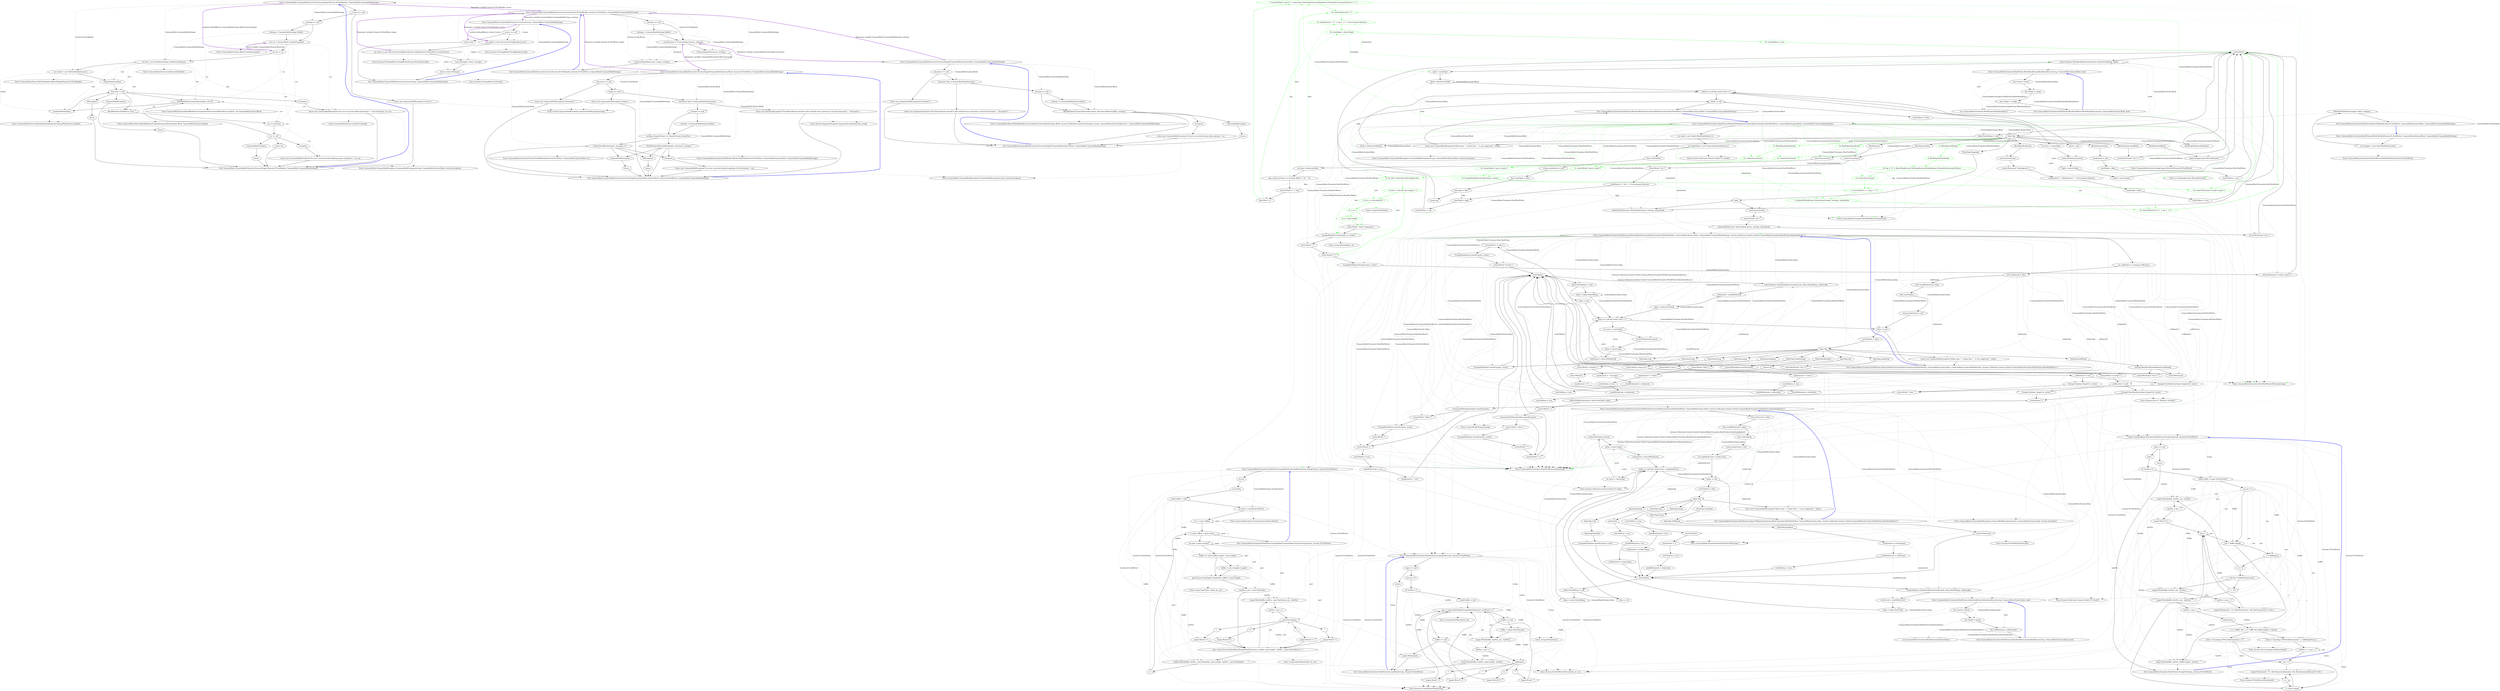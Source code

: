 digraph  {
n0 [cluster="CommonMark.CommonMarkConverter.ProcessStage1(System.IO.TextReader, CommonMark.CommonMarkSettings)", label="Entry CommonMark.CommonMarkConverter.ProcessStage1(System.IO.TextReader, CommonMark.CommonMarkSettings)", span="100-100"];
n1 [cluster="CommonMark.CommonMarkConverter.ProcessStage1(System.IO.TextReader, CommonMark.CommonMarkSettings)", label="source == null", span="102-102"];
n3 [cluster="CommonMark.CommonMarkConverter.ProcessStage1(System.IO.TextReader, CommonMark.CommonMarkSettings)", label="settings == null", span="105-105"];
n7 [cluster="CommonMark.CommonMarkConverter.ProcessStage1(System.IO.TextReader, CommonMark.CommonMarkSettings)", label="var line = new LineInfo(settings.TrackSourcePosition)", span="110-110"];
n8 [cluster="CommonMark.CommonMarkConverter.ProcessStage1(System.IO.TextReader, CommonMark.CommonMarkSettings)", label="var reader = new TabTextReader(source)", span="114-114"];
n2 [cluster="CommonMark.CommonMarkConverter.ProcessStage1(System.IO.TextReader, CommonMark.CommonMarkSettings)", label="throw new ArgumentNullException(''source'');", span="103-103"];
n4 [cluster="CommonMark.CommonMarkConverter.ProcessStage1(System.IO.TextReader, CommonMark.CommonMarkSettings)", label="settings = CommonMarkSettings.Default", span="106-106"];
n5 [cluster="CommonMark.CommonMarkConverter.ProcessStage1(System.IO.TextReader, CommonMark.CommonMarkSettings)", label="var cur = Syntax.Block.CreateDocument()", span="108-108"];
n6 [cluster="CommonMark.CommonMarkConverter.ProcessStage1(System.IO.TextReader, CommonMark.CommonMarkSettings)", label="var doc = cur", span="109-109"];
n29 [cluster="CommonMark.Syntax.Block.CreateDocument()", label="Entry CommonMark.Syntax.Block.CreateDocument()", span="55-55"];
n11 [cluster="CommonMark.CommonMarkConverter.ProcessStage1(System.IO.TextReader, CommonMark.CommonMarkSettings)", label="BlockMethods.IncorporateLine(line, ref cur)", span="118-118"];
n18 [cluster="CommonMark.CommonMarkConverter.ProcessStage1(System.IO.TextReader, CommonMark.CommonMarkSettings)", label="throw new CommonMarkException(''An error occurred while parsing line '' + line.ToString(), cur, ex);", span="132-132"];
n19 [cluster="CommonMark.CommonMarkConverter.ProcessStage1(System.IO.TextReader, CommonMark.CommonMarkSettings)", label="BlockMethods.Finalize(cur, line)", span="139-139"];
n20 [cluster="CommonMark.CommonMarkConverter.ProcessStage1(System.IO.TextReader, CommonMark.CommonMarkSettings)", label="cur = cur.Parent", span="140-140"];
n26 [cluster="CommonMark.CommonMarkConverter.ProcessStage1(System.IO.TextReader, CommonMark.CommonMarkSettings)", label="return doc;", span="152-152"];
n30 [cluster="CommonMark.Parser.LineInfo.LineInfo(bool)", label="Entry CommonMark.Parser.LineInfo.LineInfo(bool)", span="8-8"];
n9 [cluster="CommonMark.CommonMarkConverter.ProcessStage1(System.IO.TextReader, CommonMark.CommonMarkSettings)", label="reader.ReadLine(line)", span="115-115"];
n10 [cluster="CommonMark.CommonMarkConverter.ProcessStage1(System.IO.TextReader, CommonMark.CommonMarkSettings)", label="line.Line != null", span="116-116"];
n12 [cluster="CommonMark.CommonMarkConverter.ProcessStage1(System.IO.TextReader, CommonMark.CommonMarkSettings)", label="reader.ReadLine(line)", span="119-119"];
n31 [cluster="CommonMark.Parser.TabTextReader.TabTextReader(System.IO.TextReader)", label="Entry CommonMark.Parser.TabTextReader.TabTextReader(System.IO.TextReader)", span="18-18"];
n32 [cluster="CommonMark.Parser.TabTextReader.ReadLine(CommonMark.Parser.LineInfo)", label="Entry CommonMark.Parser.TabTextReader.ReadLine(CommonMark.Parser.LineInfo)", span="37-37"];
n13 [cluster="CommonMark.CommonMarkConverter.ProcessStage1(System.IO.TextReader, CommonMark.CommonMarkSettings)", label=IOException, span="122-122"];
n15 [cluster="CommonMark.CommonMarkConverter.ProcessStage1(System.IO.TextReader, CommonMark.CommonMarkSettings)", label=CommonMarkException, span="126-126"];
n17 [cluster="CommonMark.CommonMarkConverter.ProcessStage1(System.IO.TextReader, CommonMark.CommonMarkSettings)", label=Exception, span="130-130"];
n33 [cluster="CommonMark.Parser.BlockMethods.IncorporateLine(CommonMark.Parser.LineInfo, ref CommonMark.Syntax.Block)", label="Entry CommonMark.Parser.BlockMethods.IncorporateLine(CommonMark.Parser.LineInfo, ref CommonMark.Syntax.Block)", span="403-403"];
n14 [cluster="CommonMark.CommonMarkConverter.ProcessStage1(System.IO.TextReader, CommonMark.CommonMarkSettings)", label="throw;", span="124-124"];
n16 [cluster="CommonMark.CommonMarkConverter.ProcessStage1(System.IO.TextReader, CommonMark.CommonMarkSettings)", label="throw;", span="128-128"];
n36 [cluster="CommonMark.Parser.BlockMethods.Finalize(CommonMark.Syntax.Block, CommonMark.Parser.LineInfo)", label="Entry CommonMark.Parser.BlockMethods.Finalize(CommonMark.Syntax.Block, CommonMark.Parser.LineInfo)", span="98-98"];
n21 [cluster="CommonMark.CommonMarkConverter.ProcessStage1(System.IO.TextReader, CommonMark.CommonMarkSettings)", label="cur != null", span="141-141"];
n25 [cluster="CommonMark.CommonMarkConverter.ProcessStage1(System.IO.TextReader, CommonMark.CommonMarkSettings)", label="throw new CommonMarkException(''An error occurred while finalizing open containers.'', cur, ex);", span="149-149"];
n22 [cluster="CommonMark.CommonMarkConverter.ProcessStage1(System.IO.TextReader, CommonMark.CommonMarkSettings)", label=CommonMarkException, span="143-143"];
n24 [cluster="CommonMark.CommonMarkConverter.ProcessStage1(System.IO.TextReader, CommonMark.CommonMarkSettings)", label=Exception, span="147-147"];
n23 [cluster="CommonMark.CommonMarkConverter.ProcessStage1(System.IO.TextReader, CommonMark.CommonMarkSettings)", label="throw;", span="145-145"];
n27 [cluster="CommonMark.CommonMarkConverter.ProcessStage1(System.IO.TextReader, CommonMark.CommonMarkSettings)", label="Exit CommonMark.CommonMarkConverter.ProcessStage1(System.IO.TextReader, CommonMark.CommonMarkSettings)", span="100-100"];
n34 [cluster="CommonMark.CommonMarkException.CommonMarkException(string, CommonMark.Syntax.Block, System.Exception)", label="Entry CommonMark.CommonMarkException.CommonMarkException(string, CommonMark.Syntax.Block, System.Exception)", span="51-51"];
n28 [cluster="System.ArgumentNullException.ArgumentNullException(string)", label="Entry System.ArgumentNullException.ArgumentNullException(string)", span="0-0"];
n35 [cluster="CommonMark.Parser.LineInfo.ToString()", label="Entry CommonMark.Parser.LineInfo.ToString()", span="39-39"];
n37 [cluster="CommonMark.CommonMarkConverter.ProcessStage2(CommonMark.Syntax.Block, CommonMark.CommonMarkSettings)", label="Entry CommonMark.CommonMarkConverter.ProcessStage2(CommonMark.Syntax.Block, CommonMark.CommonMarkSettings)", span="163-163"];
n38 [cluster="CommonMark.CommonMarkConverter.ProcessStage2(CommonMark.Syntax.Block, CommonMark.CommonMarkSettings)", label="document == null", span="165-165"];
n40 [cluster="CommonMark.CommonMarkConverter.ProcessStage2(CommonMark.Syntax.Block, CommonMark.CommonMarkSettings)", label="document.Tag != Syntax.BlockTag.Document", span="168-168"];
n42 [cluster="CommonMark.CommonMarkConverter.ProcessStage2(CommonMark.Syntax.Block, CommonMark.CommonMarkSettings)", label="settings == null", span="171-171"];
n44 [cluster="CommonMark.CommonMarkConverter.ProcessStage2(CommonMark.Syntax.Block, CommonMark.CommonMarkSettings)", label="BlockMethods.ProcessInlines(document, document.ReferenceMap, settings)", span="176-176"];
n39 [cluster="CommonMark.CommonMarkConverter.ProcessStage2(CommonMark.Syntax.Block, CommonMark.CommonMarkSettings)", label="throw new ArgumentNullException(''document'');", span="166-166"];
n41 [cluster="CommonMark.CommonMarkConverter.ProcessStage2(CommonMark.Syntax.Block, CommonMark.CommonMarkSettings)", label="throw new ArgumentException(''The block element passed to this method must represent a top level document.'', ''document'');", span="169-169"];
n43 [cluster="CommonMark.CommonMarkConverter.ProcessStage2(CommonMark.Syntax.Block, CommonMark.CommonMarkSettings)", label="settings = CommonMarkSettings.Default", span="172-172"];
n45 [cluster="CommonMark.CommonMarkConverter.ProcessStage2(CommonMark.Syntax.Block, CommonMark.CommonMarkSettings)", label=CommonMarkException, span="178-178"];
n47 [cluster="CommonMark.CommonMarkConverter.ProcessStage2(CommonMark.Syntax.Block, CommonMark.CommonMarkSettings)", label=Exception, span="182-182"];
n49 [cluster="CommonMark.CommonMarkConverter.ProcessStage2(CommonMark.Syntax.Block, CommonMark.CommonMarkSettings)", label="Exit CommonMark.CommonMarkConverter.ProcessStage2(CommonMark.Syntax.Block, CommonMark.CommonMarkSettings)", span="163-163"];
n51 [cluster="CommonMark.Parser.BlockMethods.ProcessInlines(CommonMark.Syntax.Block, System.Collections.Generic.Dictionary<string, CommonMark.Syntax.Reference>, CommonMark.CommonMarkSettings)", label="Entry CommonMark.Parser.BlockMethods.ProcessInlines(CommonMark.Syntax.Block, System.Collections.Generic.Dictionary<string, CommonMark.Syntax.Reference>, CommonMark.CommonMarkSettings)", span="267-267"];
n46 [cluster="CommonMark.CommonMarkConverter.ProcessStage2(CommonMark.Syntax.Block, CommonMark.CommonMarkSettings)", label="throw;", span="180-180"];
n48 [cluster="CommonMark.CommonMarkConverter.ProcessStage2(CommonMark.Syntax.Block, CommonMark.CommonMarkSettings)", label="throw new CommonMarkException(''An error occurred during inline parsing.'', ex);", span="184-184"];
n52 [cluster="CommonMark.CommonMarkException.CommonMarkException(string, System.Exception)", label="Entry CommonMark.CommonMarkException.CommonMarkException(string, System.Exception)", span="35-35"];
n50 [cluster="System.ArgumentException.ArgumentException(string, string)", label="Entry System.ArgumentException.ArgumentException(string, string)", span="0-0"];
n53 [cluster="CommonMark.CommonMarkConverter.ProcessStage3(CommonMark.Syntax.Block, System.IO.TextWriter, CommonMark.CommonMarkSettings)", label="Entry CommonMark.CommonMarkConverter.ProcessStage3(CommonMark.Syntax.Block, System.IO.TextWriter, CommonMark.CommonMarkSettings)", span="198-198"];
n54 [cluster="CommonMark.CommonMarkConverter.ProcessStage3(CommonMark.Syntax.Block, System.IO.TextWriter, CommonMark.CommonMarkSettings)", label="document == null", span="200-200"];
n56 [cluster="CommonMark.CommonMarkConverter.ProcessStage3(CommonMark.Syntax.Block, System.IO.TextWriter, CommonMark.CommonMarkSettings)", label="target == null", span="203-203"];
n58 [cluster="CommonMark.CommonMarkConverter.ProcessStage3(CommonMark.Syntax.Block, System.IO.TextWriter, CommonMark.CommonMarkSettings)", label="document.Tag != Syntax.BlockTag.Document", span="206-206"];
n60 [cluster="CommonMark.CommonMarkConverter.ProcessStage3(CommonMark.Syntax.Block, System.IO.TextWriter, CommonMark.CommonMarkSettings)", label="settings == null", span="209-209"];
n62 [cluster="CommonMark.CommonMarkConverter.ProcessStage3(CommonMark.Syntax.Block, System.IO.TextWriter, CommonMark.CommonMarkSettings)", label="settings.OutputFormat == OutputFormat.SyntaxTree", span="214-214"];
n63 [cluster="CommonMark.CommonMarkConverter.ProcessStage3(CommonMark.Syntax.Block, System.IO.TextWriter, CommonMark.CommonMarkSettings)", label="Printer.PrintBlocks(target, document, 0)", span="216-216"];
n64 [cluster="CommonMark.CommonMarkConverter.ProcessStage3(CommonMark.Syntax.Block, System.IO.TextWriter, CommonMark.CommonMarkSettings)", label="HtmlPrinter.BlocksToHtml(target, document, settings)", span="220-220"];
n55 [cluster="CommonMark.CommonMarkConverter.ProcessStage3(CommonMark.Syntax.Block, System.IO.TextWriter, CommonMark.CommonMarkSettings)", label="throw new ArgumentNullException(''document'');", span="201-201"];
n57 [cluster="CommonMark.CommonMarkConverter.ProcessStage3(CommonMark.Syntax.Block, System.IO.TextWriter, CommonMark.CommonMarkSettings)", label="throw new ArgumentNullException(''target'');", span="204-204"];
n59 [cluster="CommonMark.CommonMarkConverter.ProcessStage3(CommonMark.Syntax.Block, System.IO.TextWriter, CommonMark.CommonMarkSettings)", label="throw new ArgumentException(''The block element passed to this method must represent a top level document.'', ''document'');", span="207-207"];
n61 [cluster="CommonMark.CommonMarkConverter.ProcessStage3(CommonMark.Syntax.Block, System.IO.TextWriter, CommonMark.CommonMarkSettings)", label="settings = CommonMarkSettings.Default", span="210-210"];
n65 [cluster="CommonMark.CommonMarkConverter.ProcessStage3(CommonMark.Syntax.Block, System.IO.TextWriter, CommonMark.CommonMarkSettings)", label=CommonMarkException, span="223-223"];
n67 [cluster="CommonMark.CommonMarkConverter.ProcessStage3(CommonMark.Syntax.Block, System.IO.TextWriter, CommonMark.CommonMarkSettings)", label=IOException, span="227-227"];
n69 [cluster="CommonMark.CommonMarkConverter.ProcessStage3(CommonMark.Syntax.Block, System.IO.TextWriter, CommonMark.CommonMarkSettings)", label=Exception, span="231-231"];
n71 [cluster="CommonMark.CommonMarkConverter.ProcessStage3(CommonMark.Syntax.Block, System.IO.TextWriter, CommonMark.CommonMarkSettings)", label="Exit CommonMark.CommonMarkConverter.ProcessStage3(CommonMark.Syntax.Block, System.IO.TextWriter, CommonMark.CommonMarkSettings)", span="198-198"];
n72 [cluster="CommonMark.Formatter.Printer.PrintBlocks(System.IO.TextWriter, CommonMark.Syntax.Block, int)", label="Entry CommonMark.Formatter.Printer.PrintBlocks(System.IO.TextWriter, CommonMark.Syntax.Block, int)", span="47-47"];
n73 [cluster="CommonMark.Formatter.HtmlPrinter.BlocksToHtml(System.IO.TextWriter, CommonMark.Syntax.Block, CommonMark.CommonMarkSettings)", label="Entry CommonMark.Formatter.HtmlPrinter.BlocksToHtml(System.IO.TextWriter, CommonMark.Syntax.Block, CommonMark.CommonMarkSettings)", span="193-193"];
n66 [cluster="CommonMark.CommonMarkConverter.ProcessStage3(CommonMark.Syntax.Block, System.IO.TextWriter, CommonMark.CommonMarkSettings)", label="throw;", span="225-225"];
n68 [cluster="CommonMark.CommonMarkConverter.ProcessStage3(CommonMark.Syntax.Block, System.IO.TextWriter, CommonMark.CommonMarkSettings)", label="throw;", span="229-229"];
n70 [cluster="CommonMark.CommonMarkConverter.ProcessStage3(CommonMark.Syntax.Block, System.IO.TextWriter, CommonMark.CommonMarkSettings)", label="throw new CommonMarkException(''An error occurred during formatting of the document.'', ex);", span="233-233"];
n74 [cluster="CommonMark.CommonMarkConverter.Convert(System.IO.TextReader, System.IO.TextWriter, CommonMark.CommonMarkSettings)", label="Entry CommonMark.CommonMarkConverter.Convert(System.IO.TextReader, System.IO.TextWriter, CommonMark.CommonMarkSettings)", span="246-246"];
n75 [cluster="CommonMark.CommonMarkConverter.Convert(System.IO.TextReader, System.IO.TextWriter, CommonMark.CommonMarkSettings)", label="settings == null", span="248-248"];
n77 [cluster="CommonMark.CommonMarkConverter.Convert(System.IO.TextReader, System.IO.TextWriter, CommonMark.CommonMarkSettings)", label="var document = ProcessStage1(source, settings)", span="251-251"];
n78 [cluster="CommonMark.CommonMarkConverter.Convert(System.IO.TextReader, System.IO.TextWriter, CommonMark.CommonMarkSettings)", label="ProcessStage2(document, settings)", span="252-252"];
n79 [cluster="CommonMark.CommonMarkConverter.Convert(System.IO.TextReader, System.IO.TextWriter, CommonMark.CommonMarkSettings)", label="ProcessStage3(document, target, settings)", span="253-253"];
n76 [cluster="CommonMark.CommonMarkConverter.Convert(System.IO.TextReader, System.IO.TextWriter, CommonMark.CommonMarkSettings)", label="settings = CommonMarkSettings.Default", span="249-249"];
n80 [cluster="CommonMark.CommonMarkConverter.Convert(System.IO.TextReader, System.IO.TextWriter, CommonMark.CommonMarkSettings)", label="Exit CommonMark.CommonMarkConverter.Convert(System.IO.TextReader, System.IO.TextWriter, CommonMark.CommonMarkSettings)", span="246-246"];
n81 [cluster="CommonMark.CommonMarkConverter.Convert(string, CommonMark.CommonMarkSettings)", label="Entry CommonMark.CommonMarkConverter.Convert(string, CommonMark.CommonMarkSettings)", span="263-263"];
n82 [cluster="CommonMark.CommonMarkConverter.Convert(string, CommonMark.CommonMarkSettings)", label="source == null", span="265-265"];
n84 [cluster="CommonMark.CommonMarkConverter.Convert(string, CommonMark.CommonMarkSettings)", label="var reader = new System.IO.StringReader(source)", span="268-268"];
n86 [cluster="CommonMark.CommonMarkConverter.Convert(string, CommonMark.CommonMarkSettings)", label="Convert(reader, writer, settings)", span="271-271"];
n83 [cluster="CommonMark.CommonMarkConverter.Convert(string, CommonMark.CommonMarkSettings)", label="return null;", span="266-266"];
n85 [cluster="CommonMark.CommonMarkConverter.Convert(string, CommonMark.CommonMarkSettings)", label="var writer = new System.IO.StringWriter(System.Globalization.CultureInfo.CurrentCulture)", span="269-269"];
n89 [cluster="System.IO.StringReader.StringReader(string)", label="Entry System.IO.StringReader.StringReader(string)", span="0-0"];
n90 [cluster="System.IO.StringWriter.StringWriter(System.IFormatProvider)", label="Entry System.IO.StringWriter.StringWriter(System.IFormatProvider)", span="0-0"];
n87 [cluster="CommonMark.CommonMarkConverter.Convert(string, CommonMark.CommonMarkSettings)", label="return writer.ToString();", span="273-273"];
n88 [cluster="CommonMark.CommonMarkConverter.Convert(string, CommonMark.CommonMarkSettings)", label="Exit CommonMark.CommonMarkConverter.Convert(string, CommonMark.CommonMarkSettings)", span="263-263"];
n91 [cluster="System.IO.StringWriter.ToString()", label="Entry System.IO.StringWriter.ToString()", span="0-0"];
d137 [cluster="CommonMark.Formatter.HtmlPrinter.BlocksToHtmlInner(CommonMark.Formatter.HtmlTextWriter, CommonMark.Syntax.Block, CommonMark.CommonMarkSettings)", color=green, community=0, label="0: writer.Write('' start=\'''' + data.Start.ToString(System.Globalization.CultureInfo.InvariantCulture) + ''\'''')", span="240-240"];
d97 [cluster="CommonMark.Formatter.HtmlPrinter.BlocksToHtmlInner(CommonMark.Formatter.HtmlTextWriter, CommonMark.Syntax.Block, CommonMark.CommonMarkSettings)", label="Entry CommonMark.Formatter.HtmlPrinter.BlocksToHtmlInner(CommonMark.Formatter.HtmlTextWriter, CommonMark.Syntax.Block, CommonMark.CommonMarkSettings)", span="179-179"];
d133 [cluster="CommonMark.Formatter.HtmlPrinter.BlocksToHtmlInner(CommonMark.Formatter.HtmlTextWriter, CommonMark.Syntax.Block, CommonMark.CommonMarkSettings)", label="var data = block.ListData", span="236-236"];
d136 [cluster="CommonMark.Formatter.HtmlPrinter.BlocksToHtmlInner(CommonMark.Formatter.HtmlTextWriter, CommonMark.Syntax.Block, CommonMark.CommonMarkSettings)", label="data.Start != 1", span="239-239"];
d138 [cluster="CommonMark.Formatter.HtmlPrinter.BlocksToHtmlInner(CommonMark.Formatter.HtmlTextWriter, CommonMark.Syntax.Block, CommonMark.CommonMarkSettings)", color=green, community=0, label="10: writer.WriteLine(''>'')", span="241-241"];
d192 [cluster="int.ToString(System.IFormatProvider)", label="Entry int.ToString(System.IFormatProvider)", span="0-0"];
d190 [cluster="CommonMark.Formatter.HtmlTextWriter.Write(string)", label="Entry CommonMark.Formatter.HtmlTextWriter.Write(string)", span="33-33"];
d139 [cluster="CommonMark.Formatter.HtmlPrinter.BlocksToHtmlInner(CommonMark.Formatter.HtmlTextWriter, CommonMark.Syntax.Block, CommonMark.CommonMarkSettings)", color=green, community=0, label="14: stackLiteral = ''</'' + tag + ''>'' + Environment.NewLine", span="243-243"];
d191 [cluster="CommonMark.Formatter.HtmlTextWriter.WriteLine(string)", label="Entry CommonMark.Formatter.HtmlTextWriter.WriteLine(string)", span="26-26"];
d144 [cluster="CommonMark.Formatter.HtmlPrinter.BlocksToHtmlInner(CommonMark.Formatter.HtmlTextWriter, CommonMark.Syntax.Block, CommonMark.CommonMarkSettings)", color=green, community=0, label="10: tag = ''h'' + block.HeaderLevel.ToString(System.Globalization.CultureInfo.InvariantCulture)", span="250-250"];
d143 [cluster="CommonMark.Formatter.HtmlPrinter.BlocksToHtmlInner(CommonMark.Formatter.HtmlTextWriter, CommonMark.Syntax.Block, CommonMark.CommonMarkSettings)", color=green, community=0, label="0: BlockTag.SETextHeader", span="249-249"];
d145 [cluster="CommonMark.Formatter.HtmlPrinter.BlocksToHtmlInner(CommonMark.Formatter.HtmlTextWriter, CommonMark.Syntax.Block, CommonMark.CommonMarkSettings)", color=green, community=0, label="13: writer.EnsureLine()", span="251-251"];
d146 [cluster="CommonMark.Formatter.HtmlPrinter.BlocksToHtmlInner(CommonMark.Formatter.HtmlTextWriter, CommonMark.Syntax.Block, CommonMark.CommonMarkSettings)", color=green, community=0, label="3: writer.Write(''<'' + tag + ''>'')", span="252-252"];
d148 [cluster="CommonMark.Formatter.HtmlPrinter.BlocksToHtmlInner(CommonMark.Formatter.HtmlTextWriter, CommonMark.Syntax.Block, CommonMark.CommonMarkSettings)", color=green, community=0, label="14: writer.WriteLine(''</'' + tag + ''>'')", span="254-254"];
d189 [cluster="CommonMark.Formatter.HtmlTextWriter.EnsureLine()", label="Entry CommonMark.Formatter.HtmlTextWriter.EnsureLine()", span="131-131"];
d147 [cluster="CommonMark.Formatter.HtmlPrinter.BlocksToHtmlInner(CommonMark.Formatter.HtmlTextWriter, CommonMark.Syntax.Block, CommonMark.CommonMarkSettings)", color=green, community=0, label="9: InlinesToHtml(writer, block.InlineContent, settings, inlineStack)", span="253-253"];
d99 [cluster="CommonMark.Formatter.HtmlPrinter.BlocksToHtmlInner(CommonMark.Formatter.HtmlTextWriter, CommonMark.Syntax.Block, CommonMark.CommonMarkSettings)", label="var inlineStack = new Stack<InlineStackEntry>()", span="182-182"];
d188 [cluster="CommonMark.Formatter.HtmlPrinter.InlinesToHtml(CommonMark.Formatter.HtmlTextWriter, CommonMark.Syntax.Inline, CommonMark.CommonMarkSettings, System.Collections.Generic.Stack<CommonMark.Formatter.HtmlPrinter.InlineStackEntry>)", label="Entry CommonMark.Formatter.HtmlPrinter.InlinesToHtml(CommonMark.Formatter.HtmlTextWriter, CommonMark.Syntax.Inline, CommonMark.CommonMarkSettings, System.Collections.Generic.Stack<CommonMark.Formatter.HtmlPrinter.InlineStackEntry>)", span="416-416"];
d174 [cluster="CommonMark.Formatter.HtmlPrinter.BlocksToHtmlInner(CommonMark.Formatter.HtmlTextWriter, CommonMark.Syntax.Block, CommonMark.CommonMarkSettings)", label=visitChildren, span="298-298"];
d150 [cluster="CommonMark.Formatter.HtmlPrinter.BlocksToHtmlInner(CommonMark.Formatter.HtmlTextWriter, CommonMark.Syntax.Block, CommonMark.CommonMarkSettings)", color=green, community=0, label="12: writer.EnsureLine()", span="258-258"];
d149 [cluster="CommonMark.Formatter.HtmlPrinter.BlocksToHtmlInner(CommonMark.Formatter.HtmlTextWriter, CommonMark.Syntax.Block, CommonMark.CommonMarkSettings)", color=green, community=0, label="15: BlockTag.IndentedCode", span="257-257"];
d151 [cluster="CommonMark.Formatter.HtmlPrinter.BlocksToHtmlInner(CommonMark.Formatter.HtmlTextWriter, CommonMark.Syntax.Block, CommonMark.CommonMarkSettings)", color=green, community=0, label="15: writer.Write(''<pre><code>'')", span="259-259"];
d152 [cluster="CommonMark.Formatter.HtmlPrinter.BlocksToHtmlInner(CommonMark.Formatter.HtmlTextWriter, CommonMark.Syntax.Block, CommonMark.CommonMarkSettings)", color=green, community=0, label="15: EscapeHtml(block.StringContent, writer)", span="260-260"];
d153 [cluster="CommonMark.Formatter.HtmlPrinter.BlocksToHtmlInner(CommonMark.Formatter.HtmlTextWriter, CommonMark.Syntax.Block, CommonMark.CommonMarkSettings)", color=green, community=0, label="14: writer.WriteLine(''</code></pre>'')", span="261-261"];
d62 [cluster="CommonMark.Formatter.HtmlPrinter.EscapeHtml(CommonMark.Syntax.StringContent, System.IO.TextWriter)", label="Entry CommonMark.Formatter.HtmlPrinter.EscapeHtml(CommonMark.Syntax.StringContent, System.IO.TextWriter)", span="126-126"];
d155 [cluster="CommonMark.Formatter.HtmlPrinter.BlocksToHtmlInner(CommonMark.Formatter.HtmlTextWriter, CommonMark.Syntax.Block, CommonMark.CommonMarkSettings)", color=green, community=0, label="12: writer.EnsureLine()", span="265-265"];
d154 [cluster="CommonMark.Formatter.HtmlPrinter.BlocksToHtmlInner(CommonMark.Formatter.HtmlTextWriter, CommonMark.Syntax.Block, CommonMark.CommonMarkSettings)", color=green, community=0, label="14: BlockTag.FencedCode", span="264-264"];
d156 [cluster="CommonMark.Formatter.HtmlPrinter.BlocksToHtmlInner(CommonMark.Formatter.HtmlTextWriter, CommonMark.Syntax.Block, CommonMark.CommonMarkSettings)", color=green, community=0, label="0: writer.Write(''<pre><code'')", span="266-266"];
d157 [cluster="CommonMark.Formatter.HtmlPrinter.BlocksToHtmlInner(CommonMark.Formatter.HtmlTextWriter, CommonMark.Syntax.Block, CommonMark.CommonMarkSettings)", color=green, community=0, label="8: var info = block.FencedCodeData.Info", span="267-267"];
d158 [cluster="CommonMark.Formatter.HtmlPrinter.BlocksToHtmlInner(CommonMark.Formatter.HtmlTextWriter, CommonMark.Syntax.Block, CommonMark.CommonMarkSettings)", color=green, community=0, label="0: info != null && info.Length > 0", span="268-268"];
d159 [cluster="CommonMark.Formatter.HtmlPrinter.BlocksToHtmlInner(CommonMark.Formatter.HtmlTextWriter, CommonMark.Syntax.Block, CommonMark.CommonMarkSettings)", color=green, community=0, label="8: var x = info.IndexOf(' ')", span="270-270"];
d161 [cluster="CommonMark.Formatter.HtmlPrinter.BlocksToHtmlInner(CommonMark.Formatter.HtmlTextWriter, CommonMark.Syntax.Block, CommonMark.CommonMarkSettings)", color=green, community=0, label="8: x = info.Length", span="272-272"];
d163 [cluster="CommonMark.Formatter.HtmlPrinter.BlocksToHtmlInner(CommonMark.Formatter.HtmlTextWriter, CommonMark.Syntax.Block, CommonMark.CommonMarkSettings)", label="EscapeHtml(info.Substring(0, x), writer)", span="275-275"];
d142 [cluster="CommonMark.Formatter.HtmlPrinter.BlocksToHtmlInner(CommonMark.Formatter.HtmlTextWriter, CommonMark.Syntax.Block, CommonMark.CommonMarkSettings)", color=green, community=0, label="0: BlockTag.AtxHeader", span="248-248"];
d107 [cluster="CommonMark.Formatter.HtmlPrinter.BlocksToHtmlInner(CommonMark.Formatter.HtmlTextWriter, CommonMark.Syntax.Block, CommonMark.CommonMarkSettings)", label="block.Tag", span="193-193"];
d140 [cluster="CommonMark.Formatter.HtmlPrinter.BlocksToHtmlInner(CommonMark.Formatter.HtmlTextWriter, CommonMark.Syntax.Block, CommonMark.CommonMarkSettings)", color=green, community=0, label="10: stackTight = data.IsTight", span="244-244"];
d141 [cluster="CommonMark.Formatter.HtmlPrinter.BlocksToHtmlInner(CommonMark.Formatter.HtmlTextWriter, CommonMark.Syntax.Block, CommonMark.CommonMarkSettings)", color=green, community=0, label="14: visitChildren = true", span="245-245"];
d176 [cluster="CommonMark.Formatter.HtmlPrinter.BlocksToHtmlInner(CommonMark.Formatter.HtmlTextWriter, CommonMark.Syntax.Block, CommonMark.CommonMarkSettings)", label="tight = stackTight", span="302-302"];
d134 [cluster="CommonMark.Formatter.HtmlPrinter.BlocksToHtmlInner(CommonMark.Formatter.HtmlTextWriter, CommonMark.Syntax.Block, CommonMark.CommonMarkSettings)", label="tag = data.ListType == ListType.Bullet ? ''ul'' : ''ol''", span="237-237"];
d175 [cluster="CommonMark.Formatter.HtmlPrinter.BlocksToHtmlInner(CommonMark.Formatter.HtmlTextWriter, CommonMark.Syntax.Block, CommonMark.CommonMarkSettings)", label="stack.Push(new BlockStackEntry(stackLiteral, block.NextSibling, tight))", span="300-300"];
d165 [cluster="CommonMark.Formatter.HtmlPrinter.BlocksToHtmlInner(CommonMark.Formatter.HtmlTextWriter, CommonMark.Syntax.Block, CommonMark.CommonMarkSettings)", label="writer.Write(''>'')", span="278-278"];
d160 [cluster="CommonMark.Formatter.HtmlPrinter.BlocksToHtmlInner(CommonMark.Formatter.HtmlTextWriter, CommonMark.Syntax.Block, CommonMark.CommonMarkSettings)", color=green, community=0, label="8: x == -1", span="271-271"];
d193 [cluster="string.IndexOf(char)", label="Entry string.IndexOf(char)", span="0-0"];
d162 [cluster="CommonMark.Formatter.HtmlPrinter.BlocksToHtmlInner(CommonMark.Formatter.HtmlTextWriter, CommonMark.Syntax.Block, CommonMark.CommonMarkSettings)", label="writer.Write('' class=\''language-'')", span="274-274"];
d94 [cluster="CommonMark.Formatter.HtmlPrinter.BlocksToHtml(System.IO.TextWriter, CommonMark.Syntax.Block, CommonMark.CommonMarkSettings)", label="BlocksToHtmlInner(wrapper, block, settings)", span="176-176"];
d186 [cluster="CommonMark.Formatter.HtmlPrinter.BlocksToHtmlInner(CommonMark.Formatter.HtmlTextWriter, CommonMark.Syntax.Block, CommonMark.CommonMarkSettings)", label="Exit CommonMark.Formatter.HtmlPrinter.BlocksToHtmlInner(CommonMark.Formatter.HtmlTextWriter, CommonMark.Syntax.Block, CommonMark.CommonMarkSettings)", span="179-179"];
d98 [cluster="CommonMark.Formatter.HtmlPrinter.BlocksToHtmlInner(CommonMark.Formatter.HtmlTextWriter, CommonMark.Syntax.Block, CommonMark.CommonMarkSettings)", label="var stack = new Stack<BlockStackEntry>()", span="181-181"];
d105 [cluster="CommonMark.Formatter.HtmlPrinter.BlocksToHtmlInner(CommonMark.Formatter.HtmlTextWriter, CommonMark.Syntax.Block, CommonMark.CommonMarkSettings)", label="block != null", span="189-189"];
d114 [cluster="CommonMark.Formatter.HtmlPrinter.BlocksToHtmlInner(CommonMark.Formatter.HtmlTextWriter, CommonMark.Syntax.Block, CommonMark.CommonMarkSettings)", label="InlinesToHtml(writer, block.InlineContent, settings, inlineStack)", span="204-204"];
d115 [cluster="CommonMark.Formatter.HtmlPrinter.BlocksToHtmlInner(CommonMark.Formatter.HtmlTextWriter, CommonMark.Syntax.Block, CommonMark.CommonMarkSettings)", label="writer.EnsureLine()", span="208-208"];
d116 [cluster="CommonMark.Formatter.HtmlPrinter.BlocksToHtmlInner(CommonMark.Formatter.HtmlTextWriter, CommonMark.Syntax.Block, CommonMark.CommonMarkSettings)", label="writer.Write(''<p>'')", span="209-209"];
d117 [cluster="CommonMark.Formatter.HtmlPrinter.BlocksToHtmlInner(CommonMark.Formatter.HtmlTextWriter, CommonMark.Syntax.Block, CommonMark.CommonMarkSettings)", label="InlinesToHtml(writer, block.InlineContent, settings, inlineStack)", span="210-210"];
d118 [cluster="CommonMark.Formatter.HtmlPrinter.BlocksToHtmlInner(CommonMark.Formatter.HtmlTextWriter, CommonMark.Syntax.Block, CommonMark.CommonMarkSettings)", label="writer.WriteLine(''</p>'')", span="211-211"];
d120 [cluster="CommonMark.Formatter.HtmlPrinter.BlocksToHtmlInner(CommonMark.Formatter.HtmlTextWriter, CommonMark.Syntax.Block, CommonMark.CommonMarkSettings)", label="writer.EnsureLine()", span="216-216"];
d121 [cluster="CommonMark.Formatter.HtmlPrinter.BlocksToHtmlInner(CommonMark.Formatter.HtmlTextWriter, CommonMark.Syntax.Block, CommonMark.CommonMarkSettings)", label="writer.WriteLine(''<blockquote>'')", span="217-217"];
d126 [cluster="CommonMark.Formatter.HtmlPrinter.BlocksToHtmlInner(CommonMark.Formatter.HtmlTextWriter, CommonMark.Syntax.Block, CommonMark.CommonMarkSettings)", label="writer.EnsureLine()", span="225-225"];
d127 [cluster="CommonMark.Formatter.HtmlPrinter.BlocksToHtmlInner(CommonMark.Formatter.HtmlTextWriter, CommonMark.Syntax.Block, CommonMark.CommonMarkSettings)", label="writer.Write(''<li>'')", span="226-226"];
d132 [cluster="CommonMark.Formatter.HtmlPrinter.BlocksToHtmlInner(CommonMark.Formatter.HtmlTextWriter, CommonMark.Syntax.Block, CommonMark.CommonMarkSettings)", label="writer.EnsureLine()", span="235-235"];
d135 [cluster="CommonMark.Formatter.HtmlPrinter.BlocksToHtmlInner(CommonMark.Formatter.HtmlTextWriter, CommonMark.Syntax.Block, CommonMark.CommonMarkSettings)", label="writer.Write(''<'' + tag)", span="238-238"];
d164 [cluster="CommonMark.Formatter.HtmlPrinter.BlocksToHtmlInner(CommonMark.Formatter.HtmlTextWriter, CommonMark.Syntax.Block, CommonMark.CommonMarkSettings)", label="writer.Write(''\'''')", span="276-276"];
d166 [cluster="CommonMark.Formatter.HtmlPrinter.BlocksToHtmlInner(CommonMark.Formatter.HtmlTextWriter, CommonMark.Syntax.Block, CommonMark.CommonMarkSettings)", label="EscapeHtml(block.StringContent, writer)", span="279-279"];
d167 [cluster="CommonMark.Formatter.HtmlPrinter.BlocksToHtmlInner(CommonMark.Formatter.HtmlTextWriter, CommonMark.Syntax.Block, CommonMark.CommonMarkSettings)", label="writer.WriteLine(''</code></pre>'')", span="280-280"];
d169 [cluster="CommonMark.Formatter.HtmlPrinter.BlocksToHtmlInner(CommonMark.Formatter.HtmlTextWriter, CommonMark.Syntax.Block, CommonMark.CommonMarkSettings)", label="block.StringContent.WriteTo(writer)", span="284-284"];
d171 [cluster="CommonMark.Formatter.HtmlPrinter.BlocksToHtmlInner(CommonMark.Formatter.HtmlTextWriter, CommonMark.Syntax.Block, CommonMark.CommonMarkSettings)", label="writer.WriteLine(''<hr />'')", span="288-288"];
d173 [cluster="CommonMark.Formatter.HtmlPrinter.BlocksToHtmlInner(CommonMark.Formatter.HtmlTextWriter, CommonMark.Syntax.Block, CommonMark.CommonMarkSettings)", label="throw new CommonMarkException(''Block type '' + block.Tag + '' is not supported.'', block);", span="295-295"];
d177 [cluster="CommonMark.Formatter.HtmlPrinter.BlocksToHtmlInner(CommonMark.Formatter.HtmlTextWriter, CommonMark.Syntax.Block, CommonMark.CommonMarkSettings)", label="block = block.FirstChild", span="303-303"];
d178 [cluster="CommonMark.Formatter.HtmlPrinter.BlocksToHtmlInner(CommonMark.Formatter.HtmlTextWriter, CommonMark.Syntax.Block, CommonMark.CommonMarkSettings)", label="block.NextSibling != null", span="305-305"];
d179 [cluster="CommonMark.Formatter.HtmlPrinter.BlocksToHtmlInner(CommonMark.Formatter.HtmlTextWriter, CommonMark.Syntax.Block, CommonMark.CommonMarkSettings)", label="block = block.NextSibling", span="307-307"];
d183 [cluster="CommonMark.Formatter.HtmlPrinter.BlocksToHtmlInner(CommonMark.Formatter.HtmlTextWriter, CommonMark.Syntax.Block, CommonMark.CommonMarkSettings)", label="writer.Write(entry.Literal)", span="318-318"];
d244 [cluster="CommonMark.Formatter.HtmlPrinter.InlinesToPlainText(CommonMark.Formatter.HtmlTextWriter, CommonMark.Syntax.Inline, System.Collections.Generic.Stack<CommonMark.Formatter.HtmlPrinter.InlineStackEntry>)", label="writer.Write(entry.Literal)", span="406-406"];
d269 [cluster="CommonMark.Formatter.HtmlPrinter.InlinesToHtml(CommonMark.Formatter.HtmlTextWriter, CommonMark.Syntax.Inline, CommonMark.CommonMarkSettings, System.Collections.Generic.Stack<CommonMark.Formatter.HtmlPrinter.InlineStackEntry>)", label="writer.Write(''<code>'')", span="446-446"];
d271 [cluster="CommonMark.Formatter.HtmlPrinter.InlinesToHtml(CommonMark.Formatter.HtmlTextWriter, CommonMark.Syntax.Inline, CommonMark.CommonMarkSettings, System.Collections.Generic.Stack<CommonMark.Formatter.HtmlPrinter.InlineStackEntry>)", label="writer.Write(''</code>'')", span="448-448"];
d273 [cluster="CommonMark.Formatter.HtmlPrinter.InlinesToHtml(CommonMark.Formatter.HtmlTextWriter, CommonMark.Syntax.Inline, CommonMark.CommonMarkSettings, System.Collections.Generic.Stack<CommonMark.Formatter.HtmlPrinter.InlineStackEntry>)", label="writer.Write(inline.LiteralContent)", span="452-452"];
d280 [cluster="CommonMark.Formatter.HtmlPrinter.InlinesToHtml(CommonMark.Formatter.HtmlTextWriter, CommonMark.Syntax.Inline, CommonMark.CommonMarkSettings, System.Collections.Generic.Stack<CommonMark.Formatter.HtmlPrinter.InlineStackEntry>)", label="writer.Write(''<a href=\'''')", span="465-465"];
d286 [cluster="CommonMark.Formatter.HtmlPrinter.InlinesToHtml(CommonMark.Formatter.HtmlTextWriter, CommonMark.Syntax.Inline, CommonMark.CommonMarkSettings, System.Collections.Generic.Stack<CommonMark.Formatter.HtmlPrinter.InlineStackEntry>)", label="writer.Write('' title=\'''')", span="474-474"];
d294 [cluster="CommonMark.Formatter.HtmlPrinter.InlinesToHtml(CommonMark.Formatter.HtmlTextWriter, CommonMark.Syntax.Inline, CommonMark.CommonMarkSettings, System.Collections.Generic.Stack<CommonMark.Formatter.HtmlPrinter.InlineStackEntry>)", label="writer.Write(''<img src=\'''')", span="488-488"];
d298 [cluster="CommonMark.Formatter.HtmlPrinter.InlinesToHtml(CommonMark.Formatter.HtmlTextWriter, CommonMark.Syntax.Inline, CommonMark.CommonMarkSettings, System.Collections.Generic.Stack<CommonMark.Formatter.HtmlPrinter.InlineStackEntry>)", label="writer.Write(''\'' alt=\'''')", span="494-494"];
d300 [cluster="CommonMark.Formatter.HtmlPrinter.InlinesToHtml(CommonMark.Formatter.HtmlTextWriter, CommonMark.Syntax.Inline, CommonMark.CommonMarkSettings, System.Collections.Generic.Stack<CommonMark.Formatter.HtmlPrinter.InlineStackEntry>)", label="writer.Write(''\'''')", span="496-496"];
d302 [cluster="CommonMark.Formatter.HtmlPrinter.InlinesToHtml(CommonMark.Formatter.HtmlTextWriter, CommonMark.Syntax.Inline, CommonMark.CommonMarkSettings, System.Collections.Generic.Stack<CommonMark.Formatter.HtmlPrinter.InlineStackEntry>)", label="writer.Write('' title=\'''')", span="499-499"];
d304 [cluster="CommonMark.Formatter.HtmlPrinter.InlinesToHtml(CommonMark.Formatter.HtmlTextWriter, CommonMark.Syntax.Inline, CommonMark.CommonMarkSettings, System.Collections.Generic.Stack<CommonMark.Formatter.HtmlPrinter.InlineStackEntry>)", label="writer.Write(''\'''')", span="501-501"];
d305 [cluster="CommonMark.Formatter.HtmlPrinter.InlinesToHtml(CommonMark.Formatter.HtmlTextWriter, CommonMark.Syntax.Inline, CommonMark.CommonMarkSettings, System.Collections.Generic.Stack<CommonMark.Formatter.HtmlPrinter.InlineStackEntry>)", label="writer.Write('' />'')", span="503-503"];
d307 [cluster="CommonMark.Formatter.HtmlPrinter.InlinesToHtml(CommonMark.Formatter.HtmlTextWriter, CommonMark.Syntax.Inline, CommonMark.CommonMarkSettings, System.Collections.Generic.Stack<CommonMark.Formatter.HtmlPrinter.InlineStackEntry>)", label="writer.Write(''<strong>'')", span="507-507"];
d312 [cluster="CommonMark.Formatter.HtmlPrinter.InlinesToHtml(CommonMark.Formatter.HtmlTextWriter, CommonMark.Syntax.Inline, CommonMark.CommonMarkSettings, System.Collections.Generic.Stack<CommonMark.Formatter.HtmlPrinter.InlineStackEntry>)", label="writer.Write(''<em>'')", span="514-514"];
d317 [cluster="CommonMark.Formatter.HtmlPrinter.InlinesToHtml(CommonMark.Formatter.HtmlTextWriter, CommonMark.Syntax.Inline, CommonMark.CommonMarkSettings, System.Collections.Generic.Stack<CommonMark.Formatter.HtmlPrinter.InlineStackEntry>)", label="writer.Write(''<del>'')", span="521-521"];
d331 [cluster="CommonMark.Formatter.HtmlPrinter.InlinesToHtml(CommonMark.Formatter.HtmlTextWriter, CommonMark.Syntax.Inline, CommonMark.CommonMarkSettings, System.Collections.Generic.Stack<CommonMark.Formatter.HtmlPrinter.InlineStackEntry>)", label="writer.Write(entry.Literal)", span="550-550"];
d263 [cluster="CommonMark.Formatter.HtmlPrinter.InlinesToHtml(CommonMark.Formatter.HtmlTextWriter, CommonMark.Syntax.Inline, CommonMark.CommonMarkSettings, System.Collections.Generic.Stack<CommonMark.Formatter.HtmlPrinter.InlineStackEntry>)", label="writer.WriteLine(''<br />'')", span="435-435"];
d266 [cluster="CommonMark.Formatter.HtmlPrinter.InlinesToHtml(CommonMark.Formatter.HtmlTextWriter, CommonMark.Syntax.Inline, CommonMark.CommonMarkSettings, System.Collections.Generic.Stack<CommonMark.Formatter.HtmlPrinter.InlineStackEntry>)", label="writer.WriteLine(''<br />'')", span="440-440"];
d100 [cluster="CommonMark.Formatter.HtmlPrinter.BlocksToHtmlInner(CommonMark.Formatter.HtmlTextWriter, CommonMark.Syntax.Block, CommonMark.CommonMarkSettings)", label="bool visitChildren", span="183-183"];
d187 [cluster="System.Collections.Generic.Stack<T>.Stack()", label="Entry System.Collections.Generic.Stack<T>.Stack()", span="0-0"];
d334 [cluster="CommonMark.Formatter.HtmlPrinter.InlinesToHtml(CommonMark.Formatter.HtmlTextWriter, CommonMark.Syntax.Inline, CommonMark.CommonMarkSettings, System.Collections.Generic.Stack<CommonMark.Formatter.HtmlPrinter.InlineStackEntry>)", label="Exit CommonMark.Formatter.HtmlPrinter.InlinesToHtml(CommonMark.Formatter.HtmlTextWriter, CommonMark.Syntax.Inline, CommonMark.CommonMarkSettings, System.Collections.Generic.Stack<CommonMark.Formatter.HtmlPrinter.InlineStackEntry>)", span="416-416"];
d252 [cluster="CommonMark.Formatter.HtmlPrinter.InlinesToHtml(CommonMark.Formatter.HtmlTextWriter, CommonMark.Syntax.Inline, CommonMark.CommonMarkSettings, System.Collections.Generic.Stack<CommonMark.Formatter.HtmlPrinter.InlineStackEntry>)", label="var uriResolver = settings.UriResolver", span="418-418"];
d257 [cluster="CommonMark.Formatter.HtmlPrinter.InlinesToHtml(CommonMark.Formatter.HtmlTextWriter, CommonMark.Syntax.Inline, CommonMark.CommonMarkSettings, System.Collections.Generic.Stack<CommonMark.Formatter.HtmlPrinter.InlineStackEntry>)", label="inline != null", span="424-424"];
d259 [cluster="CommonMark.Formatter.HtmlPrinter.InlinesToHtml(CommonMark.Formatter.HtmlTextWriter, CommonMark.Syntax.Inline, CommonMark.CommonMarkSettings, System.Collections.Generic.Stack<CommonMark.Formatter.HtmlPrinter.InlineStackEntry>)", label="inline.Tag", span="428-428"];
d261 [cluster="CommonMark.Formatter.HtmlPrinter.InlinesToHtml(CommonMark.Formatter.HtmlTextWriter, CommonMark.Syntax.Inline, CommonMark.CommonMarkSettings, System.Collections.Generic.Stack<CommonMark.Formatter.HtmlPrinter.InlineStackEntry>)", label="EscapeHtml(inline.LiteralContent, writer)", span="431-431"];
d265 [cluster="CommonMark.Formatter.HtmlPrinter.InlinesToHtml(CommonMark.Formatter.HtmlTextWriter, CommonMark.Syntax.Inline, CommonMark.CommonMarkSettings, System.Collections.Generic.Stack<CommonMark.Formatter.HtmlPrinter.InlineStackEntry>)", label="settings.RenderSoftLineBreaksAsLineBreaks", span="439-439"];
d267 [cluster="CommonMark.Formatter.HtmlPrinter.InlinesToHtml(CommonMark.Formatter.HtmlTextWriter, CommonMark.Syntax.Inline, CommonMark.CommonMarkSettings, System.Collections.Generic.Stack<CommonMark.Formatter.HtmlPrinter.InlineStackEntry>)", label="writer.WriteLine()", span="442-442"];
d270 [cluster="CommonMark.Formatter.HtmlPrinter.InlinesToHtml(CommonMark.Formatter.HtmlTextWriter, CommonMark.Syntax.Inline, CommonMark.CommonMarkSettings, System.Collections.Generic.Stack<CommonMark.Formatter.HtmlPrinter.InlineStackEntry>)", label="EscapeHtml(inline.LiteralContent, writer)", span="447-447"];
d276 [cluster="CommonMark.Formatter.HtmlPrinter.InlinesToHtml(CommonMark.Formatter.HtmlTextWriter, CommonMark.Syntax.Inline, CommonMark.CommonMarkSettings, System.Collections.Generic.Stack<CommonMark.Formatter.HtmlPrinter.InlineStackEntry>)", label="writer.Write('[')", span="458-458"];
d282 [cluster="CommonMark.Formatter.HtmlPrinter.InlinesToHtml(CommonMark.Formatter.HtmlTextWriter, CommonMark.Syntax.Inline, CommonMark.CommonMarkSettings, System.Collections.Generic.Stack<CommonMark.Formatter.HtmlPrinter.InlineStackEntry>)", label="EscapeUrl(uriResolver(inline.TargetUrl), writer)", span="467-467"];
d283 [cluster="CommonMark.Formatter.HtmlPrinter.InlinesToHtml(CommonMark.Formatter.HtmlTextWriter, CommonMark.Syntax.Inline, CommonMark.CommonMarkSettings, System.Collections.Generic.Stack<CommonMark.Formatter.HtmlPrinter.InlineStackEntry>)", label="EscapeUrl(inline.TargetUrl, writer)", span="469-469"];
d284 [cluster="CommonMark.Formatter.HtmlPrinter.InlinesToHtml(CommonMark.Formatter.HtmlTextWriter, CommonMark.Syntax.Inline, CommonMark.CommonMarkSettings, System.Collections.Generic.Stack<CommonMark.Formatter.HtmlPrinter.InlineStackEntry>)", label="writer.Write('\''')", span="471-471"];
d285 [cluster="CommonMark.Formatter.HtmlPrinter.InlinesToHtml(CommonMark.Formatter.HtmlTextWriter, CommonMark.Syntax.Inline, CommonMark.CommonMarkSettings, System.Collections.Generic.Stack<CommonMark.Formatter.HtmlPrinter.InlineStackEntry>)", label="!string.IsNullOrEmpty(inline.LiteralContent)", span="472-472"];
d287 [cluster="CommonMark.Formatter.HtmlPrinter.InlinesToHtml(CommonMark.Formatter.HtmlTextWriter, CommonMark.Syntax.Inline, CommonMark.CommonMarkSettings, System.Collections.Generic.Stack<CommonMark.Formatter.HtmlPrinter.InlineStackEntry>)", label="EscapeHtml(inline.LiteralContent, writer)", span="475-475"];
d288 [cluster="CommonMark.Formatter.HtmlPrinter.InlinesToHtml(CommonMark.Formatter.HtmlTextWriter, CommonMark.Syntax.Inline, CommonMark.CommonMarkSettings, System.Collections.Generic.Stack<CommonMark.Formatter.HtmlPrinter.InlineStackEntry>)", label="writer.Write('\''')", span="476-476"];
d289 [cluster="CommonMark.Formatter.HtmlPrinter.InlinesToHtml(CommonMark.Formatter.HtmlTextWriter, CommonMark.Syntax.Inline, CommonMark.CommonMarkSettings, System.Collections.Generic.Stack<CommonMark.Formatter.HtmlPrinter.InlineStackEntry>)", label="writer.Write('>')", span="479-479"];
d296 [cluster="CommonMark.Formatter.HtmlPrinter.InlinesToHtml(CommonMark.Formatter.HtmlTextWriter, CommonMark.Syntax.Inline, CommonMark.CommonMarkSettings, System.Collections.Generic.Stack<CommonMark.Formatter.HtmlPrinter.InlineStackEntry>)", label="EscapeUrl(uriResolver(inline.TargetUrl), writer)", span="490-490"];
d297 [cluster="CommonMark.Formatter.HtmlPrinter.InlinesToHtml(CommonMark.Formatter.HtmlTextWriter, CommonMark.Syntax.Inline, CommonMark.CommonMarkSettings, System.Collections.Generic.Stack<CommonMark.Formatter.HtmlPrinter.InlineStackEntry>)", label="EscapeUrl(inline.TargetUrl, writer)", span="492-492"];
d299 [cluster="CommonMark.Formatter.HtmlPrinter.InlinesToHtml(CommonMark.Formatter.HtmlTextWriter, CommonMark.Syntax.Inline, CommonMark.CommonMarkSettings, System.Collections.Generic.Stack<CommonMark.Formatter.HtmlPrinter.InlineStackEntry>)", label="InlinesToPlainText(writer, inline.FirstChild, stack)", span="495-495"];
d301 [cluster="CommonMark.Formatter.HtmlPrinter.InlinesToHtml(CommonMark.Formatter.HtmlTextWriter, CommonMark.Syntax.Inline, CommonMark.CommonMarkSettings, System.Collections.Generic.Stack<CommonMark.Formatter.HtmlPrinter.InlineStackEntry>)", label="!string.IsNullOrEmpty(inline.LiteralContent)", span="497-497"];
d303 [cluster="CommonMark.Formatter.HtmlPrinter.InlinesToHtml(CommonMark.Formatter.HtmlTextWriter, CommonMark.Syntax.Inline, CommonMark.CommonMarkSettings, System.Collections.Generic.Stack<CommonMark.Formatter.HtmlPrinter.InlineStackEntry>)", label="EscapeHtml(inline.LiteralContent, writer)", span="500-500"];
d321 [cluster="CommonMark.Formatter.HtmlPrinter.InlinesToHtml(CommonMark.Formatter.HtmlTextWriter, CommonMark.Syntax.Inline, CommonMark.CommonMarkSettings, System.Collections.Generic.Stack<CommonMark.Formatter.HtmlPrinter.InlineStackEntry>)", label="throw new CommonMarkException(''Inline type '' + inline.Tag + '' is not supported.'', inline);", span="528-528"];
d323 [cluster="CommonMark.Formatter.HtmlPrinter.InlinesToHtml(CommonMark.Formatter.HtmlTextWriter, CommonMark.Syntax.Inline, CommonMark.CommonMarkSettings, System.Collections.Generic.Stack<CommonMark.Formatter.HtmlPrinter.InlineStackEntry>)", label="stack.Push(new InlineStackEntry(stackLiteral, inline.NextSibling, withinLink))", span="533-533"];
d325 [cluster="CommonMark.Formatter.HtmlPrinter.InlinesToHtml(CommonMark.Formatter.HtmlTextWriter, CommonMark.Syntax.Inline, CommonMark.CommonMarkSettings, System.Collections.Generic.Stack<CommonMark.Formatter.HtmlPrinter.InlineStackEntry>)", label="inline = inline.FirstChild", span="536-536"];
d326 [cluster="CommonMark.Formatter.HtmlPrinter.InlinesToHtml(CommonMark.Formatter.HtmlTextWriter, CommonMark.Syntax.Inline, CommonMark.CommonMarkSettings, System.Collections.Generic.Stack<CommonMark.Formatter.HtmlPrinter.InlineStackEntry>)", label="inline.NextSibling != null", span="538-538"];
d327 [cluster="CommonMark.Formatter.HtmlPrinter.InlinesToHtml(CommonMark.Formatter.HtmlTextWriter, CommonMark.Syntax.Inline, CommonMark.CommonMarkSettings, System.Collections.Generic.Stack<CommonMark.Formatter.HtmlPrinter.InlineStackEntry>)", label="inline = inline.NextSibling", span="540-540"];
d329 [cluster="CommonMark.Formatter.HtmlPrinter.InlinesToHtml(CommonMark.Formatter.HtmlTextWriter, CommonMark.Syntax.Inline, CommonMark.CommonMarkSettings, System.Collections.Generic.Stack<CommonMark.Formatter.HtmlPrinter.InlineStackEntry>)", label="inline == null && stack.Count > 0", span="547-547"];
d330 [cluster="CommonMark.Formatter.HtmlPrinter.InlinesToHtml(CommonMark.Formatter.HtmlTextWriter, CommonMark.Syntax.Inline, CommonMark.CommonMarkSettings, System.Collections.Generic.Stack<CommonMark.Formatter.HtmlPrinter.InlineStackEntry>)", label="var entry = stack.Pop()", span="549-549"];
d172 [cluster="CommonMark.Formatter.HtmlPrinter.BlocksToHtmlInner(CommonMark.Formatter.HtmlTextWriter, CommonMark.Syntax.Block, CommonMark.CommonMarkSettings)", label="BlockTag.ReferenceDefinition", span="291-291"];
d111 [cluster="CommonMark.Formatter.HtmlPrinter.BlocksToHtmlInner(CommonMark.Formatter.HtmlTextWriter, CommonMark.Syntax.Block, CommonMark.CommonMarkSettings)", label="visitChildren = true", span="198-198"];
d124 [cluster="CommonMark.Formatter.HtmlPrinter.BlocksToHtmlInner(CommonMark.Formatter.HtmlTextWriter, CommonMark.Syntax.Block, CommonMark.CommonMarkSettings)", label="visitChildren = true", span="221-221"];
d130 [cluster="CommonMark.Formatter.HtmlPrinter.BlocksToHtmlInner(CommonMark.Formatter.HtmlTextWriter, CommonMark.Syntax.Block, CommonMark.CommonMarkSettings)", label="visitChildren = true", span="230-230"];
d88 [cluster="CommonMark.Formatter.HtmlPrinter.EscapeHtml(CommonMark.Syntax.StringContent, System.IO.TextWriter)", label="Exit CommonMark.Formatter.HtmlPrinter.EscapeHtml(CommonMark.Syntax.StringContent, System.IO.TextWriter)", span="126-126"];
d63 [cluster="CommonMark.Formatter.HtmlPrinter.EscapeHtml(CommonMark.Syntax.StringContent, System.IO.TextWriter)", label="int pos", span="128-128"];
d66 [cluster="CommonMark.Formatter.HtmlPrinter.EscapeHtml(CommonMark.Syntax.StringContent, System.IO.TextWriter)", label="var parts = inp.RetrieveParts()", span="132-132"];
d75 [cluster="CommonMark.Formatter.HtmlPrinter.EscapeHtml(CommonMark.Syntax.StringContent, System.IO.TextWriter)", label="target.Write(buffer, lastPos - part.StartIndex, pos - lastPos)", span="145-145"];
d79 [cluster="CommonMark.Formatter.HtmlPrinter.EscapeHtml(CommonMark.Syntax.StringContent, System.IO.TextWriter)", label="target.Write(''&lt;'')", span="151-151"];
d81 [cluster="CommonMark.Formatter.HtmlPrinter.EscapeHtml(CommonMark.Syntax.StringContent, System.IO.TextWriter)", label="target.Write(''&gt;'')", span="154-154"];
d83 [cluster="CommonMark.Formatter.HtmlPrinter.EscapeHtml(CommonMark.Syntax.StringContent, System.IO.TextWriter)", label="target.Write(''&amp;'')", span="157-157"];
d85 [cluster="CommonMark.Formatter.HtmlPrinter.EscapeHtml(CommonMark.Syntax.StringContent, System.IO.TextWriter)", label="target.Write(''&quot;'')", span="160-160"];
d86 [cluster="CommonMark.Formatter.HtmlPrinter.EscapeHtml(CommonMark.Syntax.StringContent, System.IO.TextWriter)", label="target.Write(buffer, lastPos - part.StartIndex, part.Length - lastPos + part.StartIndex)", span="165-165"];
d194 [cluster="string.Substring(int, int)", label="Entry string.Substring(int, int)", span="0-0"];
d37 [cluster="CommonMark.Formatter.HtmlPrinter.EscapeHtml(string, System.IO.TextWriter)", label="Entry CommonMark.Formatter.HtmlPrinter.EscapeHtml(string, System.IO.TextWriter)", span="82-82"];
d106 [cluster="CommonMark.Formatter.HtmlPrinter.BlocksToHtmlInner(CommonMark.Formatter.HtmlTextWriter, CommonMark.Syntax.Block, CommonMark.CommonMarkSettings)", label="visitChildren = false", span="191-191"];
d108 [cluster="CommonMark.Formatter.HtmlPrinter.BlocksToHtmlInner(CommonMark.Formatter.HtmlTextWriter, CommonMark.Syntax.Block, CommonMark.CommonMarkSettings)", label="BlockTag.Document", span="195-195"];
d112 [cluster="CommonMark.Formatter.HtmlPrinter.BlocksToHtmlInner(CommonMark.Formatter.HtmlTextWriter, CommonMark.Syntax.Block, CommonMark.CommonMarkSettings)", label="BlockTag.Paragraph", span="201-201"];
d119 [cluster="CommonMark.Formatter.HtmlPrinter.BlocksToHtmlInner(CommonMark.Formatter.HtmlTextWriter, CommonMark.Syntax.Block, CommonMark.CommonMarkSettings)", label="BlockTag.BlockQuote", span="215-215"];
d125 [cluster="CommonMark.Formatter.HtmlPrinter.BlocksToHtmlInner(CommonMark.Formatter.HtmlTextWriter, CommonMark.Syntax.Block, CommonMark.CommonMarkSettings)", label="BlockTag.ListItem", span="224-224"];
d131 [cluster="CommonMark.Formatter.HtmlPrinter.BlocksToHtmlInner(CommonMark.Formatter.HtmlTextWriter, CommonMark.Syntax.Block, CommonMark.CommonMarkSettings)", label="BlockTag.List", span="233-233"];
d168 [cluster="CommonMark.Formatter.HtmlPrinter.BlocksToHtmlInner(CommonMark.Formatter.HtmlTextWriter, CommonMark.Syntax.Block, CommonMark.CommonMarkSettings)", label="BlockTag.HtmlBlock", span="283-283"];
d170 [cluster="CommonMark.Formatter.HtmlPrinter.BlocksToHtmlInner(CommonMark.Formatter.HtmlTextWriter, CommonMark.Syntax.Block, CommonMark.CommonMarkSettings)", label="BlockTag.HorizontalRuler", span="287-287"];
d103 [cluster="CommonMark.Formatter.HtmlPrinter.BlocksToHtmlInner(CommonMark.Formatter.HtmlTextWriter, CommonMark.Syntax.Block, CommonMark.CommonMarkSettings)", label="bool tight = false", span="186-186"];
d197 [cluster="CommonMark.Formatter.HtmlPrinter.BlockStackEntry.BlockStackEntry(string, CommonMark.Syntax.Block, bool)", label="Entry CommonMark.Formatter.HtmlPrinter.BlockStackEntry.BlockStackEntry(string, CommonMark.Syntax.Block, bool)", span="562-562"];
d198 [cluster="System.Collections.Generic.Stack<T>.Push(T)", label="Entry System.Collections.Generic.Stack<T>.Push(T)", span="0-0"];
d92 [cluster="CommonMark.Formatter.HtmlPrinter.BlocksToHtml(System.IO.TextWriter, CommonMark.Syntax.Block, CommonMark.CommonMarkSettings)", label="Entry CommonMark.Formatter.HtmlPrinter.BlocksToHtml(System.IO.TextWriter, CommonMark.Syntax.Block, CommonMark.CommonMarkSettings)", span="173-173"];
d93 [cluster="CommonMark.Formatter.HtmlPrinter.BlocksToHtml(System.IO.TextWriter, CommonMark.Syntax.Block, CommonMark.CommonMarkSettings)", label="var wrapper = new HtmlTextWriter(writer)", span="175-175"];
d95 [cluster="CommonMark.Formatter.HtmlPrinter.BlocksToHtml(System.IO.TextWriter, CommonMark.Syntax.Block, CommonMark.CommonMarkSettings)", label="Exit CommonMark.Formatter.HtmlPrinter.BlocksToHtml(System.IO.TextWriter, CommonMark.Syntax.Block, CommonMark.CommonMarkSettings)", span="173-173"];
d181 [cluster="CommonMark.Formatter.HtmlPrinter.BlocksToHtmlInner(CommonMark.Formatter.HtmlTextWriter, CommonMark.Syntax.Block, CommonMark.CommonMarkSettings)", label="block == null && stack.Count > 0", span="314-314"];
d182 [cluster="CommonMark.Formatter.HtmlPrinter.BlocksToHtmlInner(CommonMark.Formatter.HtmlTextWriter, CommonMark.Syntax.Block, CommonMark.CommonMarkSettings)", label="var entry = stack.Pop()", span="316-316"];
d104 [cluster="CommonMark.Formatter.HtmlPrinter.BlocksToHtmlInner(CommonMark.Formatter.HtmlTextWriter, CommonMark.Syntax.Block, CommonMark.CommonMarkSettings)", label="string tag", span="188-188"];
d113 [cluster="CommonMark.Formatter.HtmlPrinter.BlocksToHtmlInner(CommonMark.Formatter.HtmlTextWriter, CommonMark.Syntax.Block, CommonMark.CommonMarkSettings)", label=tight, span="202-202"];
d122 [cluster="CommonMark.Formatter.HtmlPrinter.BlocksToHtmlInner(CommonMark.Formatter.HtmlTextWriter, CommonMark.Syntax.Block, CommonMark.CommonMarkSettings)", label="stackLiteral = ''</blockquote>'' + Environment.NewLine", span="219-219"];
d128 [cluster="CommonMark.Formatter.HtmlPrinter.BlocksToHtmlInner(CommonMark.Formatter.HtmlTextWriter, CommonMark.Syntax.Block, CommonMark.CommonMarkSettings)", label="stackLiteral = ''</li>'' + Environment.NewLine", span="228-228"];
d195 [cluster="CommonMark.Syntax.StringContent.WriteTo(System.IO.TextWriter)", label="Entry CommonMark.Syntax.StringContent.WriteTo(System.IO.TextWriter)", span="90-90"];
d196 [cluster="CommonMark.CommonMarkException.CommonMarkException(string, CommonMark.Syntax.Block, System.Exception)", label="Entry CommonMark.CommonMarkException.CommonMarkException(string, CommonMark.Syntax.Block, System.Exception)", span="51-51"];
d180 [cluster="CommonMark.Formatter.HtmlPrinter.BlocksToHtmlInner(CommonMark.Formatter.HtmlTextWriter, CommonMark.Syntax.Block, CommonMark.CommonMarkSettings)", label="block = null", span="311-311"];
d184 [cluster="CommonMark.Formatter.HtmlPrinter.BlocksToHtmlInner(CommonMark.Formatter.HtmlTextWriter, CommonMark.Syntax.Block, CommonMark.CommonMarkSettings)", label="tight = entry.IsTight", span="319-319"];
d200 [cluster="CommonMark.Formatter.HtmlPrinter.InlinesToPlainText(CommonMark.Formatter.HtmlTextWriter, CommonMark.Syntax.Inline, System.Collections.Generic.Stack<CommonMark.Formatter.HtmlPrinter.InlineStackEntry>)", label="Entry CommonMark.Formatter.HtmlPrinter.InlinesToPlainText(CommonMark.Formatter.HtmlTextWriter, CommonMark.Syntax.Inline, System.Collections.Generic.Stack<CommonMark.Formatter.HtmlPrinter.InlineStackEntry>)", span="329-329"];
d243 [cluster="CommonMark.Formatter.HtmlPrinter.InlinesToPlainText(CommonMark.Formatter.HtmlTextWriter, CommonMark.Syntax.Inline, System.Collections.Generic.Stack<CommonMark.Formatter.HtmlPrinter.InlineStackEntry>)", label="var entry = stack.Pop()", span="405-405"];
d245 [cluster="CommonMark.Formatter.HtmlPrinter.InlinesToPlainText(CommonMark.Formatter.HtmlTextWriter, CommonMark.Syntax.Inline, System.Collections.Generic.Stack<CommonMark.Formatter.HtmlPrinter.InlineStackEntry>)", label="inline = entry.Target", span="407-407"];
d268 [cluster="CommonMark.Formatter.HtmlPrinter.InlinesToHtml(CommonMark.Formatter.HtmlTextWriter, CommonMark.Syntax.Inline, CommonMark.CommonMarkSettings, System.Collections.Generic.Stack<CommonMark.Formatter.HtmlPrinter.InlineStackEntry>)", label="InlineTag.Code", span="445-445"];
d322 [cluster="CommonMark.Formatter.HtmlPrinter.InlinesToHtml(CommonMark.Formatter.HtmlTextWriter, CommonMark.Syntax.Inline, CommonMark.CommonMarkSettings, System.Collections.Generic.Stack<CommonMark.Formatter.HtmlPrinter.InlineStackEntry>)", label=visitChildren, span="531-531"];
d272 [cluster="CommonMark.Formatter.HtmlPrinter.InlinesToHtml(CommonMark.Formatter.HtmlTextWriter, CommonMark.Syntax.Inline, CommonMark.CommonMarkSettings, System.Collections.Generic.Stack<CommonMark.Formatter.HtmlPrinter.InlineStackEntry>)", label="InlineTag.RawHtml", span="451-451"];
d275 [cluster="CommonMark.Formatter.HtmlPrinter.InlinesToHtml(CommonMark.Formatter.HtmlTextWriter, CommonMark.Syntax.Inline, CommonMark.CommonMarkSettings, System.Collections.Generic.Stack<CommonMark.Formatter.HtmlPrinter.InlineStackEntry>)", label=withinLink, span="456-456"];
d281 [cluster="CommonMark.Formatter.HtmlPrinter.InlinesToHtml(CommonMark.Formatter.HtmlTextWriter, CommonMark.Syntax.Inline, CommonMark.CommonMarkSettings, System.Collections.Generic.Stack<CommonMark.Formatter.HtmlPrinter.InlineStackEntry>)", label="uriResolver != null", span="466-466"];
d293 [cluster="CommonMark.Formatter.HtmlPrinter.InlinesToHtml(CommonMark.Formatter.HtmlTextWriter, CommonMark.Syntax.Inline, CommonMark.CommonMarkSettings, System.Collections.Generic.Stack<CommonMark.Formatter.HtmlPrinter.InlineStackEntry>)", label="InlineTag.Image", span="487-487"];
d295 [cluster="CommonMark.Formatter.HtmlPrinter.InlinesToHtml(CommonMark.Formatter.HtmlTextWriter, CommonMark.Syntax.Inline, CommonMark.CommonMarkSettings, System.Collections.Generic.Stack<CommonMark.Formatter.HtmlPrinter.InlineStackEntry>)", label="uriResolver != null", span="489-489"];
d306 [cluster="CommonMark.Formatter.HtmlPrinter.InlinesToHtml(CommonMark.Formatter.HtmlTextWriter, CommonMark.Syntax.Inline, CommonMark.CommonMarkSettings, System.Collections.Generic.Stack<CommonMark.Formatter.HtmlPrinter.InlineStackEntry>)", label="InlineTag.Strong", span="506-506"];
d308 [cluster="CommonMark.Formatter.HtmlPrinter.InlinesToHtml(CommonMark.Formatter.HtmlTextWriter, CommonMark.Syntax.Inline, CommonMark.CommonMarkSettings, System.Collections.Generic.Stack<CommonMark.Formatter.HtmlPrinter.InlineStackEntry>)", label="stackLiteral = ''</strong>''", span="508-508"];
d311 [cluster="CommonMark.Formatter.HtmlPrinter.InlinesToHtml(CommonMark.Formatter.HtmlTextWriter, CommonMark.Syntax.Inline, CommonMark.CommonMarkSettings, System.Collections.Generic.Stack<CommonMark.Formatter.HtmlPrinter.InlineStackEntry>)", label="InlineTag.Emphasis", span="513-513"];
d313 [cluster="CommonMark.Formatter.HtmlPrinter.InlinesToHtml(CommonMark.Formatter.HtmlTextWriter, CommonMark.Syntax.Inline, CommonMark.CommonMarkSettings, System.Collections.Generic.Stack<CommonMark.Formatter.HtmlPrinter.InlineStackEntry>)", label="stackLiteral = ''</em>''", span="515-515"];
d316 [cluster="CommonMark.Formatter.HtmlPrinter.InlinesToHtml(CommonMark.Formatter.HtmlTextWriter, CommonMark.Syntax.Inline, CommonMark.CommonMarkSettings, System.Collections.Generic.Stack<CommonMark.Formatter.HtmlPrinter.InlineStackEntry>)", label="InlineTag.Strikethrough", span="520-520"];
d318 [cluster="CommonMark.Formatter.HtmlPrinter.InlinesToHtml(CommonMark.Formatter.HtmlTextWriter, CommonMark.Syntax.Inline, CommonMark.CommonMarkSettings, System.Collections.Generic.Stack<CommonMark.Formatter.HtmlPrinter.InlineStackEntry>)", label="stackLiteral = ''</del>''", span="522-522"];
d332 [cluster="CommonMark.Formatter.HtmlPrinter.InlinesToHtml(CommonMark.Formatter.HtmlTextWriter, CommonMark.Syntax.Inline, CommonMark.CommonMarkSettings, System.Collections.Generic.Stack<CommonMark.Formatter.HtmlPrinter.InlineStackEntry>)", label="inline = entry.Target", span="551-551"];
d262 [cluster="CommonMark.Formatter.HtmlPrinter.InlinesToHtml(CommonMark.Formatter.HtmlTextWriter, CommonMark.Syntax.Inline, CommonMark.CommonMarkSettings, System.Collections.Generic.Stack<CommonMark.Formatter.HtmlPrinter.InlineStackEntry>)", label="InlineTag.LineBreak", span="434-434"];
d101 [cluster="CommonMark.Formatter.HtmlPrinter.BlocksToHtmlInner(CommonMark.Formatter.HtmlTextWriter, CommonMark.Syntax.Block, CommonMark.CommonMarkSettings)", label="string stackLiteral = null", span="184-184"];
d253 [cluster="CommonMark.Formatter.HtmlPrinter.InlinesToHtml(CommonMark.Formatter.HtmlTextWriter, CommonMark.Syntax.Inline, CommonMark.CommonMarkSettings, System.Collections.Generic.Stack<CommonMark.Formatter.HtmlPrinter.InlineStackEntry>)", label="bool withinLink = false", span="419-419"];
d256 [cluster="CommonMark.Formatter.HtmlPrinter.InlinesToHtml(CommonMark.Formatter.HtmlTextWriter, CommonMark.Syntax.Inline, CommonMark.CommonMarkSettings, System.Collections.Generic.Stack<CommonMark.Formatter.HtmlPrinter.InlineStackEntry>)", label="string stackLiteral = null", span="422-422"];
d258 [cluster="CommonMark.Formatter.HtmlPrinter.InlinesToHtml(CommonMark.Formatter.HtmlTextWriter, CommonMark.Syntax.Inline, CommonMark.CommonMarkSettings, System.Collections.Generic.Stack<CommonMark.Formatter.HtmlPrinter.InlineStackEntry>)", label="visitChildren = false", span="426-426"];
d260 [cluster="CommonMark.Formatter.HtmlPrinter.InlinesToHtml(CommonMark.Formatter.HtmlTextWriter, CommonMark.Syntax.Inline, CommonMark.CommonMarkSettings, System.Collections.Generic.Stack<CommonMark.Formatter.HtmlPrinter.InlineStackEntry>)", label="InlineTag.String", span="430-430"];
d264 [cluster="CommonMark.Formatter.HtmlPrinter.InlinesToHtml(CommonMark.Formatter.HtmlTextWriter, CommonMark.Syntax.Inline, CommonMark.CommonMarkSettings, System.Collections.Generic.Stack<CommonMark.Formatter.HtmlPrinter.InlineStackEntry>)", label="InlineTag.SoftBreak", span="438-438"];
d274 [cluster="CommonMark.Formatter.HtmlPrinter.InlinesToHtml(CommonMark.Formatter.HtmlTextWriter, CommonMark.Syntax.Inline, CommonMark.CommonMarkSettings, System.Collections.Generic.Stack<CommonMark.Formatter.HtmlPrinter.InlineStackEntry>)", label="InlineTag.Link", span="455-455"];
d248 [cluster="System.IO.TextWriter.WriteLine()", label="Entry System.IO.TextWriter.WriteLine()", span="0-0"];
d277 [cluster="CommonMark.Formatter.HtmlPrinter.InlinesToHtml(CommonMark.Formatter.HtmlTextWriter, CommonMark.Syntax.Inline, CommonMark.CommonMarkSettings, System.Collections.Generic.Stack<CommonMark.Formatter.HtmlPrinter.InlineStackEntry>)", label="stackLiteral = '']''", span="459-459"];
d249 [cluster="CommonMark.Formatter.HtmlTextWriter.Write(char)", label="Entry CommonMark.Formatter.HtmlTextWriter.Write(char)", span="114-114"];
d335 [cluster="System.Func<T, TResult>.Invoke(T)", label="Entry System.Func<T, TResult>.Invoke(T)", span="0-0"];
d0 [cluster="CommonMark.Formatter.HtmlPrinter.EscapeUrl(string, System.IO.TextWriter)", label="Entry CommonMark.Formatter.HtmlPrinter.EscapeUrl(string, System.IO.TextWriter)", span="28-28"];
d336 [cluster="string.IsNullOrEmpty(string)", label="Entry string.IsNullOrEmpty(string)", span="0-0"];
d290 [cluster="CommonMark.Formatter.HtmlPrinter.InlinesToHtml(CommonMark.Formatter.HtmlTextWriter, CommonMark.Syntax.Inline, CommonMark.CommonMarkSettings, System.Collections.Generic.Stack<CommonMark.Formatter.HtmlPrinter.InlineStackEntry>)", label="visitChildren = true", span="481-481"];
d250 [cluster="CommonMark.CommonMarkException.CommonMarkException(string, CommonMark.Syntax.Inline, System.Exception)", label="Entry CommonMark.CommonMarkException.CommonMarkException(string, CommonMark.Syntax.Inline, System.Exception)", span="41-41"];
d324 [cluster="CommonMark.Formatter.HtmlPrinter.InlinesToHtml(CommonMark.Formatter.HtmlTextWriter, CommonMark.Syntax.Inline, CommonMark.CommonMarkSettings, System.Collections.Generic.Stack<CommonMark.Formatter.HtmlPrinter.InlineStackEntry>)", label="withinLink = stackWithinLink", span="535-535"];
d251 [cluster="CommonMark.Formatter.HtmlPrinter.InlineStackEntry.InlineStackEntry(string, CommonMark.Syntax.Inline, bool)", label="Entry CommonMark.Formatter.HtmlPrinter.InlineStackEntry.InlineStackEntry(string, CommonMark.Syntax.Inline, bool)", span="574-574"];
d328 [cluster="CommonMark.Formatter.HtmlPrinter.InlinesToHtml(CommonMark.Formatter.HtmlTextWriter, CommonMark.Syntax.Inline, CommonMark.CommonMarkSettings, System.Collections.Generic.Stack<CommonMark.Formatter.HtmlPrinter.InlineStackEntry>)", label="inline = null", span="544-544"];
d333 [cluster="CommonMark.Formatter.HtmlPrinter.InlinesToHtml(CommonMark.Formatter.HtmlTextWriter, CommonMark.Syntax.Inline, CommonMark.CommonMarkSettings, System.Collections.Generic.Stack<CommonMark.Formatter.HtmlPrinter.InlineStackEntry>)", label="withinLink = entry.IsWithinLink", span="552-552"];
d199 [cluster="System.Collections.Generic.Stack<T>.Pop()", label="Entry System.Collections.Generic.Stack<T>.Pop()", span="0-0"];
d110 [cluster="CommonMark.Formatter.HtmlPrinter.BlocksToHtmlInner(CommonMark.Formatter.HtmlTextWriter, CommonMark.Syntax.Block, CommonMark.CommonMarkSettings)", label="stackTight = false", span="197-197"];
d123 [cluster="CommonMark.Formatter.HtmlPrinter.BlocksToHtmlInner(CommonMark.Formatter.HtmlTextWriter, CommonMark.Syntax.Block, CommonMark.CommonMarkSettings)", label="stackTight = false", span="220-220"];
d129 [cluster="CommonMark.Formatter.HtmlPrinter.BlocksToHtmlInner(CommonMark.Formatter.HtmlTextWriter, CommonMark.Syntax.Block, CommonMark.CommonMarkSettings)", label="stackTight = tight", span="229-229"];
d68 [cluster="CommonMark.Formatter.HtmlPrinter.EscapeHtml(CommonMark.Syntax.StringContent, System.IO.TextWriter)", label="i < parts.Offset + parts.Count", span="133-133"];
d64 [cluster="CommonMark.Formatter.HtmlPrinter.EscapeHtml(CommonMark.Syntax.StringContent, System.IO.TextWriter)", label="int lastPos", span="129-129"];
d65 [cluster="CommonMark.Formatter.HtmlPrinter.EscapeHtml(CommonMark.Syntax.StringContent, System.IO.TextWriter)", label="char[] buffer = null", span="130-130"];
d67 [cluster="CommonMark.Formatter.HtmlPrinter.EscapeHtml(CommonMark.Syntax.StringContent, System.IO.TextWriter)", label="var i = parts.Offset", span="133-133"];
d89 [cluster="CommonMark.Syntax.StringContent.RetrieveParts()", label="Entry CommonMark.Syntax.StringContent.RetrieveParts()", span="290-290"];
d69 [cluster="CommonMark.Formatter.HtmlPrinter.EscapeHtml(CommonMark.Syntax.StringContent, System.IO.TextWriter)", label="var part = parts.Array[i]", span="135-135"];
d71 [cluster="CommonMark.Formatter.HtmlPrinter.EscapeHtml(CommonMark.Syntax.StringContent, System.IO.TextWriter)", label="buffer = new char[part.Length]", span="138-138"];
d73 [cluster="CommonMark.Formatter.HtmlPrinter.EscapeHtml(CommonMark.Syntax.StringContent, System.IO.TextWriter)", label="lastPos = pos = part.StartIndex", span="142-142"];
d74 [cluster="CommonMark.Formatter.HtmlPrinter.EscapeHtml(CommonMark.Syntax.StringContent, System.IO.TextWriter)", label="(pos = part.Source.IndexOfAny(EscapeHtmlCharacters, lastPos, part.Length - lastPos + part.StartIndex)) != -1", span="143-143"];
d76 [cluster="CommonMark.Formatter.HtmlPrinter.EscapeHtml(CommonMark.Syntax.StringContent, System.IO.TextWriter)", label="lastPos = pos + 1", span="146-146"];
d33 [cluster="System.IO.TextWriter.Write(char[], int, int)", label="Entry System.IO.TextWriter.Write(char[], int, int)", span="0-0"];
d78 [cluster="CommonMark.Formatter.HtmlPrinter.EscapeHtml(CommonMark.Syntax.StringContent, System.IO.TextWriter)", label="'<'", span="150-150"];
d34 [cluster="System.IO.TextWriter.Write(string)", label="Entry System.IO.TextWriter.Write(string)", span="0-0"];
d80 [cluster="CommonMark.Formatter.HtmlPrinter.EscapeHtml(CommonMark.Syntax.StringContent, System.IO.TextWriter)", label="'>'", span="153-153"];
d82 [cluster="CommonMark.Formatter.HtmlPrinter.EscapeHtml(CommonMark.Syntax.StringContent, System.IO.TextWriter)", label="'&'", span="156-156"];
d84 [cluster="CommonMark.Formatter.HtmlPrinter.EscapeHtml(CommonMark.Syntax.StringContent, System.IO.TextWriter)", label="''''", span="159-159"];
d87 [cluster="CommonMark.Formatter.HtmlPrinter.EscapeHtml(CommonMark.Syntax.StringContent, System.IO.TextWriter)", label="i++", span="133-133"];
d60 [cluster="CommonMark.Formatter.HtmlPrinter.EscapeHtml(string, System.IO.TextWriter)", label="Exit CommonMark.Formatter.HtmlPrinter.EscapeHtml(string, System.IO.TextWriter)", span="82-82"];
d212 [cluster="CommonMark.Formatter.HtmlPrinter.InlinesToPlainText(CommonMark.Formatter.HtmlTextWriter, CommonMark.Syntax.Inline, System.Collections.Generic.Stack<CommonMark.Formatter.HtmlPrinter.InlineStackEntry>)", label="EscapeHtml(inline.LiteralContent, writer)", span="346-346"];
d38 [cluster="CommonMark.Formatter.HtmlPrinter.EscapeHtml(string, System.IO.TextWriter)", label="input == null", span="84-84"];
d43 [cluster="CommonMark.Formatter.HtmlPrinter.EscapeHtml(string, System.IO.TextWriter)", label="(pos = input.IndexOfAny(EscapeHtmlCharacters, lastPos)) != -1", span="91-91"];
d45 [cluster="CommonMark.Formatter.HtmlPrinter.EscapeHtml(string, System.IO.TextWriter)", label="buffer = input.ToCharArray()", span="94-94"];
d46 [cluster="CommonMark.Formatter.HtmlPrinter.EscapeHtml(string, System.IO.TextWriter)", label="target.Write(buffer, lastPos, pos - lastPos)", span="96-96"];
d50 [cluster="CommonMark.Formatter.HtmlPrinter.EscapeHtml(string, System.IO.TextWriter)", label="target.Write(''&lt;'')", span="102-102"];
d52 [cluster="CommonMark.Formatter.HtmlPrinter.EscapeHtml(string, System.IO.TextWriter)", label="target.Write(''&gt;'')", span="105-105"];
d54 [cluster="CommonMark.Formatter.HtmlPrinter.EscapeHtml(string, System.IO.TextWriter)", label="target.Write(''&amp;'')", span="108-108"];
d56 [cluster="CommonMark.Formatter.HtmlPrinter.EscapeHtml(string, System.IO.TextWriter)", label="target.Write(''&quot;'')", span="111-111"];
d58 [cluster="CommonMark.Formatter.HtmlPrinter.EscapeHtml(string, System.IO.TextWriter)", label="target.Write(input)", span="117-117"];
d59 [cluster="CommonMark.Formatter.HtmlPrinter.EscapeHtml(string, System.IO.TextWriter)", label="target.Write(buffer, lastPos, input.Length - lastPos)", span="119-119"];
d109 [cluster="CommonMark.Formatter.HtmlPrinter.BlocksToHtmlInner(CommonMark.Formatter.HtmlTextWriter, CommonMark.Syntax.Block, CommonMark.CommonMarkSettings)", label="stackLiteral = null", span="196-196"];
d102 [cluster="CommonMark.Formatter.HtmlPrinter.BlocksToHtmlInner(CommonMark.Formatter.HtmlTextWriter, CommonMark.Syntax.Block, CommonMark.CommonMarkSettings)", label="bool stackTight = false", span="185-185"];
d340 [cluster="CommonMark.Formatter.HtmlPrinter.BlockStackEntry.BlockStackEntry(string, CommonMark.Syntax.Block, bool)", label="Exit CommonMark.Formatter.HtmlPrinter.BlockStackEntry.BlockStackEntry(string, CommonMark.Syntax.Block, bool)", span="562-562"];
d337 [cluster="CommonMark.Formatter.HtmlPrinter.BlockStackEntry.BlockStackEntry(string, CommonMark.Syntax.Block, bool)", label="this.Literal = literal", span="564-564"];
d338 [cluster="CommonMark.Formatter.HtmlPrinter.BlockStackEntry.BlockStackEntry(string, CommonMark.Syntax.Block, bool)", label="this.Target = target", span="565-565"];
d339 [cluster="CommonMark.Formatter.HtmlPrinter.BlockStackEntry.BlockStackEntry(string, CommonMark.Syntax.Block, bool)", label="this.IsTight = isTight", span="566-566"];
d236 [cluster="CommonMark.Formatter.HtmlPrinter.InlinesToPlainText(CommonMark.Formatter.HtmlTextWriter, CommonMark.Syntax.Inline, System.Collections.Generic.Stack<CommonMark.Formatter.HtmlPrinter.InlineStackEntry>)", label="stack.Push(new InlineStackEntry(stackLiteral, inline.NextSibling, withinLink))", span="389-389"];
d96 [cluster="CommonMark.Formatter.HtmlTextWriter.HtmlTextWriter(System.IO.TextWriter)", label="Entry CommonMark.Formatter.HtmlTextWriter.HtmlTextWriter(System.IO.TextWriter)", span="16-16"];
d185 [cluster="CommonMark.Formatter.HtmlPrinter.BlocksToHtmlInner(CommonMark.Formatter.HtmlTextWriter, CommonMark.Syntax.Block, CommonMark.CommonMarkSettings)", label="block = entry.Target", span="320-320"];
d247 [cluster="CommonMark.Formatter.HtmlPrinter.InlinesToPlainText(CommonMark.Formatter.HtmlTextWriter, CommonMark.Syntax.Inline, System.Collections.Generic.Stack<CommonMark.Formatter.HtmlPrinter.InlineStackEntry>)", label="Exit CommonMark.Formatter.HtmlPrinter.InlinesToPlainText(CommonMark.Formatter.HtmlTextWriter, CommonMark.Syntax.Inline, System.Collections.Generic.Stack<CommonMark.Formatter.HtmlPrinter.InlineStackEntry>)", span="329-329"];
d201 [cluster="CommonMark.Formatter.HtmlPrinter.InlinesToPlainText(CommonMark.Formatter.HtmlTextWriter, CommonMark.Syntax.Inline, System.Collections.Generic.Stack<CommonMark.Formatter.HtmlPrinter.InlineStackEntry>)", label="bool withinLink = false", span="331-331"];
d205 [cluster="CommonMark.Formatter.HtmlPrinter.InlinesToPlainText(CommonMark.Formatter.HtmlTextWriter, CommonMark.Syntax.Inline, System.Collections.Generic.Stack<CommonMark.Formatter.HtmlPrinter.InlineStackEntry>)", label="var origStackCount = stack.Count", span="335-335"];
d206 [cluster="CommonMark.Formatter.HtmlPrinter.InlinesToPlainText(CommonMark.Formatter.HtmlTextWriter, CommonMark.Syntax.Inline, System.Collections.Generic.Stack<CommonMark.Formatter.HtmlPrinter.InlineStackEntry>)", label="inline != null", span="337-337"];
d208 [cluster="CommonMark.Formatter.HtmlPrinter.InlinesToPlainText(CommonMark.Formatter.HtmlTextWriter, CommonMark.Syntax.Inline, System.Collections.Generic.Stack<CommonMark.Formatter.HtmlPrinter.InlineStackEntry>)", label="inline.Tag", span="341-341"];
d215 [cluster="CommonMark.Formatter.HtmlPrinter.InlinesToPlainText(CommonMark.Formatter.HtmlTextWriter, CommonMark.Syntax.Inline, System.Collections.Generic.Stack<CommonMark.Formatter.HtmlPrinter.InlineStackEntry>)", label="writer.WriteLine()", span="351-351"];
d218 [cluster="CommonMark.Formatter.HtmlPrinter.InlinesToPlainText(CommonMark.Formatter.HtmlTextWriter, CommonMark.Syntax.Inline, System.Collections.Generic.Stack<CommonMark.Formatter.HtmlPrinter.InlineStackEntry>)", label="writer.Write('[')", span="357-357"];
d234 [cluster="CommonMark.Formatter.HtmlPrinter.InlinesToPlainText(CommonMark.Formatter.HtmlTextWriter, CommonMark.Syntax.Inline, System.Collections.Generic.Stack<CommonMark.Formatter.HtmlPrinter.InlineStackEntry>)", label="throw new CommonMarkException(''Inline type '' + inline.Tag + '' is not supported.'', inline);", span="384-384"];
d238 [cluster="CommonMark.Formatter.HtmlPrinter.InlinesToPlainText(CommonMark.Formatter.HtmlTextWriter, CommonMark.Syntax.Inline, System.Collections.Generic.Stack<CommonMark.Formatter.HtmlPrinter.InlineStackEntry>)", label="inline = inline.FirstChild", span="392-392"];
d239 [cluster="CommonMark.Formatter.HtmlPrinter.InlinesToPlainText(CommonMark.Formatter.HtmlTextWriter, CommonMark.Syntax.Inline, System.Collections.Generic.Stack<CommonMark.Formatter.HtmlPrinter.InlineStackEntry>)", label="inline.NextSibling != null", span="394-394"];
d240 [cluster="CommonMark.Formatter.HtmlPrinter.InlinesToPlainText(CommonMark.Formatter.HtmlTextWriter, CommonMark.Syntax.Inline, System.Collections.Generic.Stack<CommonMark.Formatter.HtmlPrinter.InlineStackEntry>)", label="inline = inline.NextSibling", span="396-396"];
d242 [cluster="CommonMark.Formatter.HtmlPrinter.InlinesToPlainText(CommonMark.Formatter.HtmlTextWriter, CommonMark.Syntax.Inline, System.Collections.Generic.Stack<CommonMark.Formatter.HtmlPrinter.InlineStackEntry>)", label="inline == null && stack.Count > origStackCount", span="403-403"];
d246 [cluster="CommonMark.Formatter.HtmlPrinter.InlinesToPlainText(CommonMark.Formatter.HtmlTextWriter, CommonMark.Syntax.Inline, System.Collections.Generic.Stack<CommonMark.Formatter.HtmlPrinter.InlineStackEntry>)", label="withinLink = entry.IsWithinLink", span="408-408"];
d315 [cluster="CommonMark.Formatter.HtmlPrinter.InlinesToHtml(CommonMark.Formatter.HtmlTextWriter, CommonMark.Syntax.Inline, CommonMark.CommonMarkSettings, System.Collections.Generic.Stack<CommonMark.Formatter.HtmlPrinter.InlineStackEntry>)", label="stackWithinLink = withinLink", span="517-517"];
d320 [cluster="CommonMark.Formatter.HtmlPrinter.InlinesToHtml(CommonMark.Formatter.HtmlTextWriter, CommonMark.Syntax.Inline, CommonMark.CommonMarkSettings, System.Collections.Generic.Stack<CommonMark.Formatter.HtmlPrinter.InlineStackEntry>)", label="stackWithinLink = withinLink", span="524-524"];
d279 [cluster="CommonMark.Formatter.HtmlPrinter.InlinesToHtml(CommonMark.Formatter.HtmlTextWriter, CommonMark.Syntax.Inline, CommonMark.CommonMarkSettings, System.Collections.Generic.Stack<CommonMark.Formatter.HtmlPrinter.InlineStackEntry>)", label="visitChildren = true", span="461-461"];
d292 [cluster="CommonMark.Formatter.HtmlPrinter.InlinesToHtml(CommonMark.Formatter.HtmlTextWriter, CommonMark.Syntax.Inline, CommonMark.CommonMarkSettings, System.Collections.Generic.Stack<CommonMark.Formatter.HtmlPrinter.InlineStackEntry>)", label="stackLiteral = ''</a>''", span="483-483"];
d310 [cluster="CommonMark.Formatter.HtmlPrinter.InlinesToHtml(CommonMark.Formatter.HtmlTextWriter, CommonMark.Syntax.Inline, CommonMark.CommonMarkSettings, System.Collections.Generic.Stack<CommonMark.Formatter.HtmlPrinter.InlineStackEntry>)", label="visitChildren = true", span="510-510"];
d319 [cluster="CommonMark.Formatter.HtmlPrinter.InlinesToHtml(CommonMark.Formatter.HtmlTextWriter, CommonMark.Syntax.Inline, CommonMark.CommonMarkSettings, System.Collections.Generic.Stack<CommonMark.Formatter.HtmlPrinter.InlineStackEntry>)", label="visitChildren = true", span="523-523"];
d309 [cluster="CommonMark.Formatter.HtmlPrinter.InlinesToHtml(CommonMark.Formatter.HtmlTextWriter, CommonMark.Syntax.Inline, CommonMark.CommonMarkSettings, System.Collections.Generic.Stack<CommonMark.Formatter.HtmlPrinter.InlineStackEntry>)", label="stackWithinLink = withinLink", span="509-509"];
d314 [cluster="CommonMark.Formatter.HtmlPrinter.InlinesToHtml(CommonMark.Formatter.HtmlTextWriter, CommonMark.Syntax.Inline, CommonMark.CommonMarkSettings, System.Collections.Generic.Stack<CommonMark.Formatter.HtmlPrinter.InlineStackEntry>)", label="visitChildren = true", span="516-516"];
d254 [cluster="CommonMark.Formatter.HtmlPrinter.InlinesToHtml(CommonMark.Formatter.HtmlTextWriter, CommonMark.Syntax.Inline, CommonMark.CommonMarkSettings, System.Collections.Generic.Stack<CommonMark.Formatter.HtmlPrinter.InlineStackEntry>)", label="bool stackWithinLink = false", span="420-420"];
d278 [cluster="CommonMark.Formatter.HtmlPrinter.InlinesToHtml(CommonMark.Formatter.HtmlTextWriter, CommonMark.Syntax.Inline, CommonMark.CommonMarkSettings, System.Collections.Generic.Stack<CommonMark.Formatter.HtmlPrinter.InlineStackEntry>)", label="stackWithinLink = withinLink", span="460-460"];
d255 [cluster="CommonMark.Formatter.HtmlPrinter.InlinesToHtml(CommonMark.Formatter.HtmlTextWriter, CommonMark.Syntax.Inline, CommonMark.CommonMarkSettings, System.Collections.Generic.Stack<CommonMark.Formatter.HtmlPrinter.InlineStackEntry>)", label="bool visitChildren", span="421-421"];
d31 [cluster="CommonMark.Formatter.HtmlPrinter.EscapeUrl(string, System.IO.TextWriter)", label="Exit CommonMark.Formatter.HtmlPrinter.EscapeUrl(string, System.IO.TextWriter)", span="28-28"];
d1 [cluster="CommonMark.Formatter.HtmlPrinter.EscapeUrl(string, System.IO.TextWriter)", label="input == null", span="30-30"];
d5 [cluster="CommonMark.Formatter.HtmlPrinter.EscapeUrl(string, System.IO.TextWriter)", label="char[] buffer = input.ToCharArray()", span="35-35"];
d10 [cluster="CommonMark.Formatter.HtmlPrinter.EscapeUrl(string, System.IO.TextWriter)", label="target.Write(buffer, lastPos, pos - lastPos)", span="42-42"];
d12 [cluster="CommonMark.Formatter.HtmlPrinter.EscapeUrl(string, System.IO.TextWriter)", label="target.Write(''&amp;'')", span="44-44"];
d14 [cluster="CommonMark.Formatter.HtmlPrinter.EscapeUrl(string, System.IO.TextWriter)", label="target.Write(buffer, lastPos, pos - lastPos)", span="48-48"];
d16 [cluster="CommonMark.Formatter.HtmlPrinter.EscapeUrl(string, System.IO.TextWriter)", label="target.Write(new[] { '%', HexCharacters[c / 16], HexCharacters[c % 16] })", span="51-51"];
d18 [cluster="CommonMark.Formatter.HtmlPrinter.EscapeUrl(string, System.IO.TextWriter)", label="target.Write(buffer, lastPos, pos - lastPos)", span="55-55"];
d27 [cluster="CommonMark.Formatter.HtmlPrinter.EscapeUrl(string, System.IO.TextWriter)", label="target.Write(new[] { '%', HexCharacters[bytes[i] / 16], HexCharacters[bytes[i] % 16] })", span="71-71"];
d30 [cluster="CommonMark.Formatter.HtmlPrinter.EscapeUrl(string, System.IO.TextWriter)", label="target.Write(buffer, lastPos, buffer.Length - lastPos)", span="75-75"];
d291 [cluster="CommonMark.Formatter.HtmlPrinter.InlinesToHtml(CommonMark.Formatter.HtmlTextWriter, CommonMark.Syntax.Inline, CommonMark.CommonMarkSettings, System.Collections.Generic.Stack<CommonMark.Formatter.HtmlPrinter.InlineStackEntry>)", label="stackWithinLink = true", span="482-482"];
d344 [cluster="CommonMark.Formatter.HtmlPrinter.InlineStackEntry.InlineStackEntry(string, CommonMark.Syntax.Inline, bool)", label="Exit CommonMark.Formatter.HtmlPrinter.InlineStackEntry.InlineStackEntry(string, CommonMark.Syntax.Inline, bool)", span="574-574"];
d341 [cluster="CommonMark.Formatter.HtmlPrinter.InlineStackEntry.InlineStackEntry(string, CommonMark.Syntax.Inline, bool)", label="this.Literal = literal", span="576-576"];
d342 [cluster="CommonMark.Formatter.HtmlPrinter.InlineStackEntry.InlineStackEntry(string, CommonMark.Syntax.Inline, bool)", label="this.Target = target", span="577-577"];
d343 [cluster="CommonMark.Formatter.HtmlPrinter.InlineStackEntry.InlineStackEntry(string, CommonMark.Syntax.Inline, bool)", label="this.IsWithinLink = isWithinLink", span="578-578"];
d70 [cluster="CommonMark.Formatter.HtmlPrinter.EscapeHtml(CommonMark.Syntax.StringContent, System.IO.TextWriter)", label="buffer == null || buffer.Length < part.Length", span="137-137"];
d72 [cluster="CommonMark.Formatter.HtmlPrinter.EscapeHtml(CommonMark.Syntax.StringContent, System.IO.TextWriter)", label="part.Source.CopyTo(part.StartIndex, buffer, 0, part.Length)", span="140-140"];
d77 [cluster="CommonMark.Formatter.HtmlPrinter.EscapeHtml(CommonMark.Syntax.StringContent, System.IO.TextWriter)", label="part.Source[pos]", span="148-148"];
d91 [cluster="string.IndexOfAny(char[], int, int)", label="Entry string.IndexOfAny(char[], int, int)", span="0-0"];
d39 [cluster="CommonMark.Formatter.HtmlPrinter.EscapeHtml(string, System.IO.TextWriter)", label="return;", span="85-85"];
d211 [cluster="CommonMark.Formatter.HtmlPrinter.InlinesToPlainText(CommonMark.Formatter.HtmlTextWriter, CommonMark.Syntax.Inline, System.Collections.Generic.Stack<CommonMark.Formatter.HtmlPrinter.InlineStackEntry>)", label="InlineTag.RawHtml", span="345-345"];
d235 [cluster="CommonMark.Formatter.HtmlPrinter.InlinesToPlainText(CommonMark.Formatter.HtmlTextWriter, CommonMark.Syntax.Inline, System.Collections.Generic.Stack<CommonMark.Formatter.HtmlPrinter.InlineStackEntry>)", label=visitChildren, span="387-387"];
d40 [cluster="CommonMark.Formatter.HtmlPrinter.EscapeHtml(string, System.IO.TextWriter)", label="int pos = 0", span="87-87"];
d41 [cluster="CommonMark.Formatter.HtmlPrinter.EscapeHtml(string, System.IO.TextWriter)", label="int lastPos = 0", span="88-88"];
d42 [cluster="CommonMark.Formatter.HtmlPrinter.EscapeHtml(string, System.IO.TextWriter)", label="char[] buffer = null", span="89-89"];
d44 [cluster="CommonMark.Formatter.HtmlPrinter.EscapeHtml(string, System.IO.TextWriter)", label="buffer == null", span="93-93"];
d57 [cluster="CommonMark.Formatter.HtmlPrinter.EscapeHtml(string, System.IO.TextWriter)", label="buffer == null", span="116-116"];
d61 [cluster="string.IndexOfAny(char[], int)", label="Entry string.IndexOfAny(char[], int)", span="0-0"];
d47 [cluster="CommonMark.Formatter.HtmlPrinter.EscapeHtml(string, System.IO.TextWriter)", label="lastPos = pos + 1", span="97-97"];
d48 [cluster="CommonMark.Formatter.HtmlPrinter.EscapeHtml(string, System.IO.TextWriter)", label="buffer[pos]", span="99-99"];
d32 [cluster="string.ToCharArray()", label="Entry string.ToCharArray()", span="0-0"];
d49 [cluster="CommonMark.Formatter.HtmlPrinter.EscapeHtml(string, System.IO.TextWriter)", label="'<'", span="101-101"];
d51 [cluster="CommonMark.Formatter.HtmlPrinter.EscapeHtml(string, System.IO.TextWriter)", label="'>'", span="104-104"];
d53 [cluster="CommonMark.Formatter.HtmlPrinter.EscapeHtml(string, System.IO.TextWriter)", label="'&'", span="107-107"];
d55 [cluster="CommonMark.Formatter.HtmlPrinter.EscapeHtml(string, System.IO.TextWriter)", label="''''", span="110-110"];
d345 [label="out CommonMark.Formatter.HtmlPrinter.BlockStackEntry", span=""];
d231 [cluster="CommonMark.Formatter.HtmlPrinter.InlinesToPlainText(CommonMark.Formatter.HtmlTextWriter, CommonMark.Syntax.Inline, System.Collections.Generic.Stack<CommonMark.Formatter.HtmlPrinter.InlineStackEntry>)", label="stackLiteral = string.Empty", span="378-378"];
d237 [cluster="CommonMark.Formatter.HtmlPrinter.InlinesToPlainText(CommonMark.Formatter.HtmlTextWriter, CommonMark.Syntax.Inline, System.Collections.Generic.Stack<CommonMark.Formatter.HtmlPrinter.InlineStackEntry>)", label="withinLink = stackWithinLink", span="391-391"];
d202 [cluster="CommonMark.Formatter.HtmlPrinter.InlinesToPlainText(CommonMark.Formatter.HtmlTextWriter, CommonMark.Syntax.Inline, System.Collections.Generic.Stack<CommonMark.Formatter.HtmlPrinter.InlineStackEntry>)", label="bool stackWithinLink = false", span="332-332"];
d217 [cluster="CommonMark.Formatter.HtmlPrinter.InlinesToPlainText(CommonMark.Formatter.HtmlTextWriter, CommonMark.Syntax.Inline, System.Collections.Generic.Stack<CommonMark.Formatter.HtmlPrinter.InlineStackEntry>)", label=withinLink, span="355-355"];
d221 [cluster="CommonMark.Formatter.HtmlPrinter.InlinesToPlainText(CommonMark.Formatter.HtmlTextWriter, CommonMark.Syntax.Inline, System.Collections.Generic.Stack<CommonMark.Formatter.HtmlPrinter.InlineStackEntry>)", label="stackWithinLink = withinLink", span="360-360"];
d232 [cluster="CommonMark.Formatter.HtmlPrinter.InlinesToPlainText(CommonMark.Formatter.HtmlTextWriter, CommonMark.Syntax.Inline, System.Collections.Generic.Stack<CommonMark.Formatter.HtmlPrinter.InlineStackEntry>)", label="stackWithinLink = withinLink", span="379-379"];
d204 [cluster="CommonMark.Formatter.HtmlPrinter.InlinesToPlainText(CommonMark.Formatter.HtmlTextWriter, CommonMark.Syntax.Inline, System.Collections.Generic.Stack<CommonMark.Formatter.HtmlPrinter.InlineStackEntry>)", label="string stackLiteral = null", span="334-334"];
d207 [cluster="CommonMark.Formatter.HtmlPrinter.InlinesToPlainText(CommonMark.Formatter.HtmlTextWriter, CommonMark.Syntax.Inline, System.Collections.Generic.Stack<CommonMark.Formatter.HtmlPrinter.InlineStackEntry>)", label="visitChildren = false", span="339-339"];
d209 [cluster="CommonMark.Formatter.HtmlPrinter.InlinesToPlainText(CommonMark.Formatter.HtmlTextWriter, CommonMark.Syntax.Inline, System.Collections.Generic.Stack<CommonMark.Formatter.HtmlPrinter.InlineStackEntry>)", label="InlineTag.String", span="343-343"];
d213 [cluster="CommonMark.Formatter.HtmlPrinter.InlinesToPlainText(CommonMark.Formatter.HtmlTextWriter, CommonMark.Syntax.Inline, System.Collections.Generic.Stack<CommonMark.Formatter.HtmlPrinter.InlineStackEntry>)", label="InlineTag.LineBreak", span="349-349"];
d216 [cluster="CommonMark.Formatter.HtmlPrinter.InlinesToPlainText(CommonMark.Formatter.HtmlTextWriter, CommonMark.Syntax.Inline, System.Collections.Generic.Stack<CommonMark.Formatter.HtmlPrinter.InlineStackEntry>)", label="InlineTag.Link", span="354-354"];
d225 [cluster="CommonMark.Formatter.HtmlPrinter.InlinesToPlainText(CommonMark.Formatter.HtmlTextWriter, CommonMark.Syntax.Inline, System.Collections.Generic.Stack<CommonMark.Formatter.HtmlPrinter.InlineStackEntry>)", label="InlineTag.Image", span="370-370"];
d229 [cluster="CommonMark.Formatter.HtmlPrinter.InlinesToPlainText(CommonMark.Formatter.HtmlTextWriter, CommonMark.Syntax.Inline, System.Collections.Generic.Stack<CommonMark.Formatter.HtmlPrinter.InlineStackEntry>)", label="InlineTag.Strong", span="376-376"];
d214 [cluster="CommonMark.Formatter.HtmlPrinter.InlinesToPlainText(CommonMark.Formatter.HtmlTextWriter, CommonMark.Syntax.Inline, System.Collections.Generic.Stack<CommonMark.Formatter.HtmlPrinter.InlineStackEntry>)", label="InlineTag.SoftBreak", span="350-350"];
d219 [cluster="CommonMark.Formatter.HtmlPrinter.InlinesToPlainText(CommonMark.Formatter.HtmlTextWriter, CommonMark.Syntax.Inline, System.Collections.Generic.Stack<CommonMark.Formatter.HtmlPrinter.InlineStackEntry>)", label="stackLiteral = '']''", span="358-358"];
d241 [cluster="CommonMark.Formatter.HtmlPrinter.InlinesToPlainText(CommonMark.Formatter.HtmlTextWriter, CommonMark.Syntax.Inline, System.Collections.Generic.Stack<CommonMark.Formatter.HtmlPrinter.InlineStackEntry>)", label="inline = null", span="400-400"];
d2 [cluster="CommonMark.Formatter.HtmlPrinter.EscapeUrl(string, System.IO.TextWriter)", label="return;", span="31-31"];
d3 [cluster="CommonMark.Formatter.HtmlPrinter.EscapeUrl(string, System.IO.TextWriter)", label="char c", span="33-33"];
d4 [cluster="CommonMark.Formatter.HtmlPrinter.EscapeUrl(string, System.IO.TextWriter)", label="int lastPos = 0", span="34-34"];
d6 [cluster="CommonMark.Formatter.HtmlPrinter.EscapeUrl(string, System.IO.TextWriter)", label="var pos = 0", span="36-36"];
d7 [cluster="CommonMark.Formatter.HtmlPrinter.EscapeUrl(string, System.IO.TextWriter)", label="pos < buffer.Length", span="36-36"];
d8 [cluster="CommonMark.Formatter.HtmlPrinter.EscapeUrl(string, System.IO.TextWriter)", label="c = buffer[pos]", span="38-38"];
d21 [cluster="CommonMark.Formatter.HtmlPrinter.EscapeUrl(string, System.IO.TextWriter)", label="c >= '\ud800' && c <= '\udfff' && buffer.Length != lastPos", span="59-59"];
d22 [cluster="CommonMark.Formatter.HtmlPrinter.EscapeUrl(string, System.IO.TextWriter)", label="bytes = Encoding.UTF8.GetBytes(new[] { c, buffer[lastPos] })", span="62-62"];
d9 [cluster="CommonMark.Formatter.HtmlPrinter.EscapeUrl(string, System.IO.TextWriter)", label="c == '&'", span="40-40"];
d11 [cluster="CommonMark.Formatter.HtmlPrinter.EscapeUrl(string, System.IO.TextWriter)", label="lastPos = pos + 1", span="43-43"];
d29 [cluster="CommonMark.Formatter.HtmlPrinter.EscapeUrl(string, System.IO.TextWriter)", label="pos++", span="36-36"];
d13 [cluster="CommonMark.Formatter.HtmlPrinter.EscapeUrl(string, System.IO.TextWriter)", label="c < 128 && !UrlSafeCharacters[c]", span="46-46"];
d15 [cluster="CommonMark.Formatter.HtmlPrinter.EscapeUrl(string, System.IO.TextWriter)", label="lastPos = pos + 1", span="49-49"];
d35 [cluster="System.IO.TextWriter.Write(char[])", label="Entry System.IO.TextWriter.Write(char[])", span="0-0"];
d17 [cluster="CommonMark.Formatter.HtmlPrinter.EscapeUrl(string, System.IO.TextWriter)", label="c > 127", span="53-53"];
d19 [cluster="CommonMark.Formatter.HtmlPrinter.EscapeUrl(string, System.IO.TextWriter)", label="lastPos = pos + 1", span="56-56"];
d24 [cluster="CommonMark.Formatter.HtmlPrinter.EscapeUrl(string, System.IO.TextWriter)", label="bytes = Encoding.UTF8.GetBytes(new[] { c })", span="67-67"];
d26 [cluster="CommonMark.Formatter.HtmlPrinter.EscapeUrl(string, System.IO.TextWriter)", label="i < bytes.Length", span="70-70"];
d25 [cluster="CommonMark.Formatter.HtmlPrinter.EscapeUrl(string, System.IO.TextWriter)", label="var i = 0", span="70-70"];
d28 [cluster="CommonMark.Formatter.HtmlPrinter.EscapeUrl(string, System.IO.TextWriter)", label="i++", span="70-70"];
d23 [cluster="CommonMark.Formatter.HtmlPrinter.EscapeUrl(string, System.IO.TextWriter)", label="lastPos = ++pos + 1", span="63-63"];
d346 [label="out CommonMark.Formatter.HtmlPrinter.InlineStackEntry", span=""];
d90 [cluster="string.CopyTo(int, char[], int, int)", label="Entry string.CopyTo(int, char[], int, int)", span="0-0"];
d210 [cluster="CommonMark.Formatter.HtmlPrinter.InlinesToPlainText(CommonMark.Formatter.HtmlTextWriter, CommonMark.Syntax.Inline, System.Collections.Generic.Stack<CommonMark.Formatter.HtmlPrinter.InlineStackEntry>)", label="InlineTag.Code", span="344-344"];
d224 [cluster="CommonMark.Formatter.HtmlPrinter.InlinesToPlainText(CommonMark.Formatter.HtmlTextWriter, CommonMark.Syntax.Inline, System.Collections.Generic.Stack<CommonMark.Formatter.HtmlPrinter.InlineStackEntry>)", label="stackLiteral = string.Empty", span="366-366"];
d228 [cluster="CommonMark.Formatter.HtmlPrinter.InlinesToPlainText(CommonMark.Formatter.HtmlTextWriter, CommonMark.Syntax.Inline, System.Collections.Generic.Stack<CommonMark.Formatter.HtmlPrinter.InlineStackEntry>)", label="stackLiteral = string.Empty", span="373-373"];
d233 [cluster="CommonMark.Formatter.HtmlPrinter.InlinesToPlainText(CommonMark.Formatter.HtmlTextWriter, CommonMark.Syntax.Inline, System.Collections.Generic.Stack<CommonMark.Formatter.HtmlPrinter.InlineStackEntry>)", label="visitChildren = true", span="380-380"];
d230 [cluster="CommonMark.Formatter.HtmlPrinter.InlinesToPlainText(CommonMark.Formatter.HtmlTextWriter, CommonMark.Syntax.Inline, System.Collections.Generic.Stack<CommonMark.Formatter.HtmlPrinter.InlineStackEntry>)", label="InlineTag.Emphasis", span="377-377"];
d203 [cluster="CommonMark.Formatter.HtmlPrinter.InlinesToPlainText(CommonMark.Formatter.HtmlTextWriter, CommonMark.Syntax.Inline, System.Collections.Generic.Stack<CommonMark.Formatter.HtmlPrinter.InlineStackEntry>)", label="bool visitChildren", span="333-333"];
d222 [cluster="CommonMark.Formatter.HtmlPrinter.InlinesToPlainText(CommonMark.Formatter.HtmlTextWriter, CommonMark.Syntax.Inline, System.Collections.Generic.Stack<CommonMark.Formatter.HtmlPrinter.InlineStackEntry>)", label="visitChildren = true", span="364-364"];
d220 [cluster="CommonMark.Formatter.HtmlPrinter.InlinesToPlainText(CommonMark.Formatter.HtmlTextWriter, CommonMark.Syntax.Inline, System.Collections.Generic.Stack<CommonMark.Formatter.HtmlPrinter.InlineStackEntry>)", label="visitChildren = true", span="359-359"];
d226 [cluster="CommonMark.Formatter.HtmlPrinter.InlinesToPlainText(CommonMark.Formatter.HtmlTextWriter, CommonMark.Syntax.Inline, System.Collections.Generic.Stack<CommonMark.Formatter.HtmlPrinter.InlineStackEntry>)", label="visitChildren = true", span="371-371"];
d20 [cluster="CommonMark.Formatter.HtmlPrinter.EscapeUrl(string, System.IO.TextWriter)", label="byte[] bytes", span="58-58"];
d36 [cluster="System.Text.Encoding.GetBytes(char[])", label="Entry System.Text.Encoding.GetBytes(char[])", span="0-0"];
d223 [cluster="CommonMark.Formatter.HtmlPrinter.InlinesToPlainText(CommonMark.Formatter.HtmlTextWriter, CommonMark.Syntax.Inline, System.Collections.Generic.Stack<CommonMark.Formatter.HtmlPrinter.InlineStackEntry>)", label="stackWithinLink = true", span="365-365"];
d227 [cluster="CommonMark.Formatter.HtmlPrinter.InlinesToPlainText(CommonMark.Formatter.HtmlTextWriter, CommonMark.Syntax.Inline, System.Collections.Generic.Stack<CommonMark.Formatter.HtmlPrinter.InlineStackEntry>)", label="stackWithinLink = true", span="372-372"];
n0 -> n1  [key=0, style=solid];
n0 -> n3  [color=darkseagreen4, key=1, label="CommonMark.CommonMarkSettings", style=dashed];
n0 -> n7  [color=darkseagreen4, key=1, label="CommonMark.CommonMarkSettings", style=dashed];
n0 -> n8  [color=darkseagreen4, key=1, label="System.IO.TextReader", style=dashed];
n0 -> n74  [color=darkorchid, key=3, label="Parameter variable System.IO.TextReader source", style=bold];
n0 -> n6  [color=darkorchid, key=3, label="method methodReturn CommonMark.Syntax.Block ProcessStage1", style=bold];
n1 -> n2  [key=0, style=solid];
n1 -> n3  [key=0, style=solid];
n3 -> n4  [key=0, style=solid];
n3 -> n5  [key=0, style=solid];
n7 -> n8  [key=0, style=solid];
n7 -> n30  [key=2, style=dotted];
n7 -> n9  [color=darkseagreen4, key=1, label=line, style=dashed];
n7 -> n10  [color=darkseagreen4, key=1, label=line, style=dashed];
n7 -> n11  [color=darkseagreen4, key=1, label=line, style=dashed];
n7 -> n12  [color=darkseagreen4, key=1, label=line, style=dashed];
n7 -> n18  [color=darkseagreen4, key=1, label=line, style=dashed];
n7 -> n19  [color=darkseagreen4, key=1, label=line, style=dashed];
n8 -> n9  [key=0, style=solid];
n8 -> n31  [key=2, style=dotted];
n8 -> n12  [color=darkseagreen4, key=1, label=reader, style=dashed];
n2 -> n27  [key=0, style=solid];
n2 -> n28  [key=2, style=dotted];
n4 -> n5  [key=0, style=solid];
n4 -> n7  [color=darkseagreen4, key=1, label="CommonMark.CommonMarkSettings", style=dashed];
n5 -> n6  [key=0, style=solid];
n5 -> n29  [key=2, style=dotted];
n5 -> n11  [color=darkseagreen4, key=1, label=cur, style=dashed];
n5 -> n18  [color=darkseagreen4, key=1, label=cur, style=dashed];
n5 -> n19  [color=darkseagreen4, key=1, label=cur, style=dashed];
n5 -> n20  [color=darkseagreen4, key=1, label=cur, style=dashed];
n6 -> n7  [key=0, style=solid];
n6 -> n26  [color=darkseagreen4, key=1, label=doc, style=dashed];
n6 -> n5  [color=darkorchid, key=3, label="Local variable CommonMark.Syntax.Block doc", style=bold];
n11 -> n12  [key=0, style=solid];
n11 -> n33  [key=2, style=dotted];
n11 -> n11  [color=darkseagreen4, key=1, label=cur, style=dashed];
n11 -> n18  [color=darkseagreen4, key=1, label=cur, style=dashed];
n11 -> n19  [color=darkseagreen4, key=1, label=cur, style=dashed];
n11 -> n20  [color=darkseagreen4, key=1, label=cur, style=dashed];
n18 -> n27  [key=0, style=solid];
n18 -> n34  [key=2, style=dotted];
n18 -> n35  [key=2, style=dotted];
n19 -> n20  [key=0, style=solid];
n19 -> n36  [key=2, style=dotted];
n20 -> n21  [key=0, style=solid];
n20 -> n20  [color=darkseagreen4, key=1, label=cur, style=dashed];
n20 -> n25  [color=darkseagreen4, key=1, label=cur, style=dashed];
n26 -> n27  [key=0, style=solid];
n9 -> n10  [key=0, style=solid];
n9 -> n32  [key=2, style=dotted];
n10 -> n11  [key=0, style=solid];
n10 -> n13  [key=0, style=solid];
n10 -> n15  [key=0, style=solid];
n10 -> n17  [key=0, style=solid];
n10 -> n19  [key=0, style=solid];
n12 -> n10  [key=0, style=solid];
n12 -> n32  [key=2, style=dotted];
n13 -> n14  [key=0, style=solid];
n15 -> n16  [key=0, style=solid];
n17 -> n18  [key=0, style=solid];
n14 -> n27  [key=0, style=solid];
n16 -> n27  [key=0, style=solid];
n21 -> n11  [key=0, style=solid];
n21 -> n22  [key=0, style=solid];
n21 -> n24  [key=0, style=solid];
n21 -> n26  [key=0, style=solid];
n25 -> n27  [key=0, style=solid];
n25 -> n34  [key=2, style=dotted];
n22 -> n23  [key=0, style=solid];
n24 -> n25  [key=0, style=solid];
n23 -> n27  [key=0, style=solid];
n27 -> n0  [color=blue, key=0, style=bold];
n37 -> n38  [key=0, style=solid];
n37 -> n40  [color=darkseagreen4, key=1, label="CommonMark.Syntax.Block", style=dashed];
n37 -> n42  [color=darkseagreen4, key=1, label="CommonMark.CommonMarkSettings", style=dashed];
n37 -> n44  [color=darkseagreen4, key=1, label="CommonMark.Syntax.Block", style=dashed];
n37 -> n74  [color=darkorchid, key=3, label="Parameter variable CommonMark.CommonMarkSettings settings", style=bold];
n37 -> n77  [color=darkorchid, key=3, label="Parameter variable CommonMark.Syntax.Block document", style=bold];
n38 -> n39  [key=0, style=solid];
n38 -> n40  [key=0, style=solid];
n40 -> n41  [key=0, style=solid];
n40 -> n42  [key=0, style=solid];
n42 -> n43  [key=0, style=solid];
n42 -> n44  [key=0, style=solid];
n44 -> n45  [key=0, style=solid];
n44 -> n47  [key=0, style=solid];
n44 -> n49  [key=0, style=solid];
n44 -> n51  [key=2, style=dotted];
n39 -> n49  [key=0, style=solid];
n39 -> n28  [key=2, style=dotted];
n41 -> n49  [key=0, style=solid];
n41 -> n50  [key=2, style=dotted];
n43 -> n44  [key=0, style=solid];
n45 -> n46  [key=0, style=solid];
n47 -> n48  [key=0, style=solid];
n49 -> n37  [color=blue, key=0, style=bold];
n46 -> n49  [key=0, style=solid];
n48 -> n49  [key=0, style=solid];
n48 -> n52  [key=2, style=dotted];
n53 -> n54  [key=0, style=solid];
n53 -> n56  [color=darkseagreen4, key=1, label="System.IO.TextWriter", style=dashed];
n53 -> n58  [color=darkseagreen4, key=1, label="CommonMark.Syntax.Block", style=dashed];
n53 -> n60  [color=darkseagreen4, key=1, label="CommonMark.CommonMarkSettings", style=dashed];
n53 -> n62  [color=darkseagreen4, key=1, label="CommonMark.CommonMarkSettings", style=dashed];
n53 -> n63  [color=darkseagreen4, key=1, label="CommonMark.Syntax.Block", style=dashed];
n53 -> n64  [color=darkseagreen4, key=1, label="CommonMark.Syntax.Block", style=dashed];
n53 -> n74  [color=darkorchid, key=3, label="Parameter variable System.IO.TextWriter target", style=bold];
n53 -> n77  [color=darkorchid, key=3, label="Parameter variable CommonMark.Syntax.Block document", style=bold];
n54 -> n55  [key=0, style=solid];
n54 -> n56  [key=0, style=solid];
n56 -> n57  [key=0, style=solid];
n56 -> n58  [key=0, style=solid];
n58 -> n59  [key=0, style=solid];
n58 -> n60  [key=0, style=solid];
n60 -> n61  [key=0, style=solid];
n60 -> n62  [key=0, style=solid];
n62 -> n63  [key=0, style=solid];
n62 -> n64  [key=0, style=solid];
n63 -> n65  [key=0, style=solid];
n63 -> n67  [key=0, style=solid];
n63 -> n69  [key=0, style=solid];
n63 -> n71  [key=0, style=solid];
n63 -> n72  [key=2, style=dotted];
n64 -> n65  [key=0, style=solid];
n64 -> n67  [key=0, style=solid];
n64 -> n69  [key=0, style=solid];
n64 -> n71  [key=0, style=solid];
n64 -> n73  [key=2, style=dotted];
n55 -> n71  [key=0, style=solid];
n55 -> n28  [key=2, style=dotted];
n57 -> n71  [key=0, style=solid];
n57 -> n28  [key=2, style=dotted];
n59 -> n71  [key=0, style=solid];
n59 -> n50  [key=2, style=dotted];
n61 -> n62  [key=0, style=solid];
n61 -> n64  [color=darkseagreen4, key=1, label="CommonMark.CommonMarkSettings", style=dashed];
n65 -> n66  [key=0, style=solid];
n67 -> n68  [key=0, style=solid];
n69 -> n70  [key=0, style=solid];
n71 -> n53  [color=blue, key=0, style=bold];
n66 -> n71  [key=0, style=solid];
n68 -> n71  [key=0, style=solid];
n70 -> n71  [key=0, style=solid];
n70 -> n52  [key=2, style=dotted];
n74 -> n75  [key=0, style=solid];
n74 -> n77  [color=darkseagreen4, key=1, label="System.IO.TextReader", style=dashed];
n74 -> n78  [color=darkseagreen4, key=1, label="CommonMark.CommonMarkSettings", style=dashed];
n74 -> n79  [color=darkseagreen4, key=1, label="System.IO.TextWriter", style=dashed];
n74 -> n81  [color=darkorchid, key=3, label="Parameter variable CommonMark.CommonMarkSettings settings", style=bold];
n74 -> n84  [color=darkorchid, key=3, label="Parameter variable System.IO.TextReader source", style=bold];
n74 -> n85  [color=darkorchid, key=3, label="Parameter variable System.IO.TextWriter target", style=bold];
n75 -> n76  [key=0, style=solid];
n75 -> n77  [key=0, style=solid];
n77 -> n78  [key=0, style=solid];
n77 -> n0  [key=2, style=dotted];
n77 -> n79  [color=darkseagreen4, key=1, label=document, style=dashed];
n78 -> n79  [key=0, style=solid];
n78 -> n37  [key=2, style=dotted];
n79 -> n80  [key=0, style=solid];
n79 -> n53  [key=2, style=dotted];
n76 -> n77  [key=0, style=solid];
n76 -> n78  [color=darkseagreen4, key=1, label="CommonMark.CommonMarkSettings", style=dashed];
n76 -> n79  [color=darkseagreen4, key=1, label="CommonMark.CommonMarkSettings", style=dashed];
n80 -> n74  [color=blue, key=0, style=bold];
n81 -> n82  [key=0, style=solid];
n81 -> n84  [color=darkseagreen4, key=1, label=string, style=dashed];
n81 -> n86  [color=darkseagreen4, key=1, label="CommonMark.CommonMarkSettings", style=dashed];
n81 -> n83  [color=darkorchid, key=3, label="method methodReturn string Convert", style=bold];
n82 -> n83  [key=0, style=solid];
n82 -> n84  [key=0, style=solid];
n84 -> n85  [key=0, style=solid];
n84 -> n89  [key=2, style=dotted];
n84 -> n86  [color=darkseagreen4, key=1, label=reader, style=dashed];
n86 -> n87  [key=0, style=solid];
n86 -> n74  [key=2, style=dotted];
n83 -> n88  [key=0, style=solid];
n85 -> n86  [key=0, style=solid];
n85 -> n90  [key=2, style=dotted];
n85 -> n87  [color=darkseagreen4, key=1, label=writer, style=dashed];
n87 -> n88  [key=0, style=solid];
n87 -> n91  [key=2, style=dotted];
n88 -> n81  [color=blue, key=0, style=bold];
d137 -> d138  [color=green, key=0, style=solid];
d137 -> d192  [color=green, key=2, style=dotted];
d137 -> d190  [color=green, key=2, style=dotted];
d97 -> d137  [color=green, key=1, label="CommonMark.Formatter.HtmlTextWriter", style=dashed];
d97 -> d138  [color=green, key=1, label="CommonMark.Formatter.HtmlTextWriter", style=dashed];
d97 -> d144  [color=green, key=1, label="CommonMark.Syntax.Block", style=dashed];
d97 -> d145  [color=green, key=1, label="CommonMark.Formatter.HtmlTextWriter", style=dashed];
d97 -> d146  [color=green, key=1, label="CommonMark.Formatter.HtmlTextWriter", style=dashed];
d97 -> d147  [color=green, key=1, label="CommonMark.Formatter.HtmlTextWriter", style=dashed];
d97 -> d148  [color=green, key=1, label="CommonMark.Formatter.HtmlTextWriter", style=dashed];
d97 -> d150  [color=green, key=1, label="CommonMark.Formatter.HtmlTextWriter", style=dashed];
d97 -> d151  [color=green, key=1, label="CommonMark.Formatter.HtmlTextWriter", style=dashed];
d97 -> d152  [color=green, key=1, label="CommonMark.Formatter.HtmlTextWriter", style=dashed];
d97 -> d153  [color=green, key=1, label="CommonMark.Formatter.HtmlTextWriter", style=dashed];
d97 -> d155  [color=green, key=1, label="CommonMark.Formatter.HtmlTextWriter", style=dashed];
d97 -> d156  [color=green, key=1, label="CommonMark.Formatter.HtmlTextWriter", style=dashed];
d97 -> d157  [color=green, key=1, label="CommonMark.Syntax.Block", style=dashed];
d97 -> d98  [key=0, style=solid];
d97 -> d105  [color=darkseagreen4, key=1, label="CommonMark.Syntax.Block", style=dashed];
d97 -> d107  [color=darkseagreen4, key=1, label="CommonMark.Syntax.Block", style=dashed];
d97 -> d114  [color=darkseagreen4, key=1, label="CommonMark.Formatter.HtmlTextWriter", style=dashed];
d97 -> d115  [color=darkseagreen4, key=1, label="CommonMark.Formatter.HtmlTextWriter", style=dashed];
d97 -> d116  [color=darkseagreen4, key=1, label="CommonMark.Formatter.HtmlTextWriter", style=dashed];
d97 -> d117  [color=darkseagreen4, key=1, label="CommonMark.Formatter.HtmlTextWriter", style=dashed];
d97 -> d118  [color=darkseagreen4, key=1, label="CommonMark.Formatter.HtmlTextWriter", style=dashed];
d97 -> d120  [color=darkseagreen4, key=1, label="CommonMark.Formatter.HtmlTextWriter", style=dashed];
d97 -> d121  [color=darkseagreen4, key=1, label="CommonMark.Formatter.HtmlTextWriter", style=dashed];
d97 -> d126  [color=darkseagreen4, key=1, label="CommonMark.Formatter.HtmlTextWriter", style=dashed];
d97 -> d127  [color=darkseagreen4, key=1, label="CommonMark.Formatter.HtmlTextWriter", style=dashed];
d97 -> d132  [color=darkseagreen4, key=1, label="CommonMark.Formatter.HtmlTextWriter", style=dashed];
d97 -> d133  [color=darkseagreen4, key=1, label="CommonMark.Syntax.Block", style=dashed];
d97 -> d135  [color=darkseagreen4, key=1, label="CommonMark.Formatter.HtmlTextWriter", style=dashed];
d97 -> d162  [color=darkseagreen4, key=1, label="CommonMark.Formatter.HtmlTextWriter", style=dashed];
d97 -> d163  [color=darkseagreen4, key=1, label="CommonMark.Formatter.HtmlTextWriter", style=dashed];
d97 -> d164  [color=darkseagreen4, key=1, label="CommonMark.Formatter.HtmlTextWriter", style=dashed];
d97 -> d165  [color=darkseagreen4, key=1, label="CommonMark.Formatter.HtmlTextWriter", style=dashed];
d97 -> d166  [color=darkseagreen4, key=1, label="CommonMark.Formatter.HtmlTextWriter", style=dashed];
d97 -> d167  [color=darkseagreen4, key=1, label="CommonMark.Formatter.HtmlTextWriter", style=dashed];
d97 -> d169  [color=darkseagreen4, key=1, label="CommonMark.Formatter.HtmlTextWriter", style=dashed];
d97 -> d171  [color=darkseagreen4, key=1, label="CommonMark.Formatter.HtmlTextWriter", style=dashed];
d97 -> d173  [color=darkseagreen4, key=1, label="CommonMark.Syntax.Block", style=dashed];
d97 -> d175  [color=darkseagreen4, key=1, label="CommonMark.Syntax.Block", style=dashed];
d97 -> d177  [color=darkseagreen4, key=1, label="CommonMark.Syntax.Block", style=dashed];
d97 -> d178  [color=darkseagreen4, key=1, label="CommonMark.Syntax.Block", style=dashed];
d97 -> d179  [color=darkseagreen4, key=1, label="CommonMark.Syntax.Block", style=dashed];
d97 -> d183  [color=darkseagreen4, key=1, label="CommonMark.Formatter.HtmlTextWriter", style=dashed];
d133 -> d137  [color=green, key=1, label=data, style=dashed];
d133 -> d140  [color=green, key=1, label=data, style=dashed];
d133 -> d134  [key=0, style=solid];
d133 -> d136  [color=darkseagreen4, key=1, label=data, style=dashed];
d136 -> d137  [color=green, key=0, style=solid];
d136 -> d138  [color=green, key=0, style=solid];
d138 -> d139  [color=green, key=0, style=solid];
d138 -> d191  [color=green, key=2, style=dotted];
d139 -> d140  [color=green, key=0, style=solid];
d139 -> d175  [color=green, key=1, label=stackLiteral, style=dashed];
d144 -> d145  [color=green, key=0, style=solid];
d144 -> d192  [color=green, key=2, style=dotted];
d144 -> d146  [color=green, key=1, label=tag, style=dashed];
d144 -> d148  [color=green, key=1, label=tag, style=dashed];
d143 -> d144  [color=green, key=0, style=solid];
d145 -> d146  [color=green, key=0, style=solid];
d145 -> d189  [color=green, key=2, style=dotted];
d146 -> d147  [color=green, key=0, style=solid];
d146 -> d190  [color=green, key=2, style=dotted];
d148 -> d174  [color=green, key=0, style=solid];
d148 -> d191  [color=green, key=2, style=dotted];
d147 -> d148  [color=green, key=0, style=solid];
d147 -> d188  [color=green, key=2, style=dotted];
d99 -> d147  [color=green, key=1, label=inlineStack, style=dashed];
d99 -> d100  [key=0, style=solid];
d99 -> d187  [key=2, style=dotted];
d99 -> d114  [color=darkseagreen4, key=1, label=inlineStack, style=dashed];
d99 -> d117  [color=darkseagreen4, key=1, label=inlineStack, style=dashed];
d188 -> d252  [key=0, style=solid];
d188 -> d257  [color=darkseagreen4, key=1, label="CommonMark.Syntax.Inline", style=dashed];
d188 -> d259  [color=darkseagreen4, key=1, label="CommonMark.Syntax.Inline", style=dashed];
d188 -> d261  [color=darkseagreen4, key=1, label="CommonMark.Formatter.HtmlTextWriter", style=dashed];
d188 -> d263  [color=darkseagreen4, key=1, label="CommonMark.Formatter.HtmlTextWriter", style=dashed];
d188 -> d265  [color=darkseagreen4, key=1, label="CommonMark.CommonMarkSettings", style=dashed];
d188 -> d266  [color=darkseagreen4, key=1, label="CommonMark.Formatter.HtmlTextWriter", style=dashed];
d188 -> d267  [color=darkseagreen4, key=1, label="CommonMark.Formatter.HtmlTextWriter", style=dashed];
d188 -> d269  [color=darkseagreen4, key=1, label="CommonMark.Formatter.HtmlTextWriter", style=dashed];
d188 -> d270  [color=darkseagreen4, key=1, label="CommonMark.Formatter.HtmlTextWriter", style=dashed];
d188 -> d271  [color=darkseagreen4, key=1, label="CommonMark.Formatter.HtmlTextWriter", style=dashed];
d188 -> d273  [color=darkseagreen4, key=1, label="CommonMark.Formatter.HtmlTextWriter", style=dashed];
d188 -> d276  [color=darkseagreen4, key=1, label="CommonMark.Formatter.HtmlTextWriter", style=dashed];
d188 -> d280  [color=darkseagreen4, key=1, label="CommonMark.Formatter.HtmlTextWriter", style=dashed];
d188 -> d282  [color=darkseagreen4, key=1, label="CommonMark.Formatter.HtmlTextWriter", style=dashed];
d188 -> d283  [color=darkseagreen4, key=1, label="CommonMark.Formatter.HtmlTextWriter", style=dashed];
d188 -> d284  [color=darkseagreen4, key=1, label="CommonMark.Formatter.HtmlTextWriter", style=dashed];
d188 -> d285  [color=darkseagreen4, key=1, label="CommonMark.Syntax.Inline", style=dashed];
d188 -> d286  [color=darkseagreen4, key=1, label="CommonMark.Formatter.HtmlTextWriter", style=dashed];
d188 -> d287  [color=darkseagreen4, key=1, label="CommonMark.Formatter.HtmlTextWriter", style=dashed];
d188 -> d288  [color=darkseagreen4, key=1, label="CommonMark.Formatter.HtmlTextWriter", style=dashed];
d188 -> d289  [color=darkseagreen4, key=1, label="CommonMark.Formatter.HtmlTextWriter", style=dashed];
d188 -> d294  [color=darkseagreen4, key=1, label="CommonMark.Formatter.HtmlTextWriter", style=dashed];
d188 -> d296  [color=darkseagreen4, key=1, label="CommonMark.Formatter.HtmlTextWriter", style=dashed];
d188 -> d297  [color=darkseagreen4, key=1, label="CommonMark.Formatter.HtmlTextWriter", style=dashed];
d188 -> d298  [color=darkseagreen4, key=1, label="CommonMark.Formatter.HtmlTextWriter", style=dashed];
d188 -> d299  [color=darkseagreen4, key=1, label="CommonMark.Formatter.HtmlTextWriter", style=dashed];
d188 -> d300  [color=darkseagreen4, key=1, label="CommonMark.Formatter.HtmlTextWriter", style=dashed];
d188 -> d301  [color=darkseagreen4, key=1, label="CommonMark.Syntax.Inline", style=dashed];
d188 -> d302  [color=darkseagreen4, key=1, label="CommonMark.Formatter.HtmlTextWriter", style=dashed];
d188 -> d303  [color=darkseagreen4, key=1, label="CommonMark.Formatter.HtmlTextWriter", style=dashed];
d188 -> d304  [color=darkseagreen4, key=1, label="CommonMark.Formatter.HtmlTextWriter", style=dashed];
d188 -> d305  [color=darkseagreen4, key=1, label="CommonMark.Formatter.HtmlTextWriter", style=dashed];
d188 -> d307  [color=darkseagreen4, key=1, label="CommonMark.Formatter.HtmlTextWriter", style=dashed];
d188 -> d312  [color=darkseagreen4, key=1, label="CommonMark.Formatter.HtmlTextWriter", style=dashed];
d188 -> d317  [color=darkseagreen4, key=1, label="CommonMark.Formatter.HtmlTextWriter", style=dashed];
d188 -> d321  [color=darkseagreen4, key=1, label="CommonMark.Syntax.Inline", style=dashed];
d188 -> d323  [color=darkseagreen4, key=1, label="CommonMark.Syntax.Inline", style=dashed];
d188 -> d325  [color=darkseagreen4, key=1, label="CommonMark.Syntax.Inline", style=dashed];
d188 -> d326  [color=darkseagreen4, key=1, label="CommonMark.Syntax.Inline", style=dashed];
d188 -> d327  [color=darkseagreen4, key=1, label="CommonMark.Syntax.Inline", style=dashed];
d188 -> d329  [color=darkseagreen4, key=1, label="System.Collections.Generic.Stack<CommonMark.Formatter.HtmlPrinter.InlineStackEntry>", style=dashed];
d188 -> d330  [color=darkseagreen4, key=1, label="System.Collections.Generic.Stack<CommonMark.Formatter.HtmlPrinter.InlineStackEntry>", style=dashed];
d188 -> d331  [color=darkseagreen4, key=1, label="CommonMark.Formatter.HtmlTextWriter", style=dashed];
d174 -> d175  [key=0, style=solid];
d174 -> d178  [key=0, style=solid];
d150 -> d151  [color=green, key=0, style=solid];
d150 -> d189  [color=green, key=2, style=dotted];
d149 -> d150  [color=green, key=0, style=solid];
d151 -> d152  [color=green, key=0, style=solid];
d151 -> d190  [color=green, key=2, style=dotted];
d152 -> d153  [color=green, key=0, style=solid];
d152 -> d62  [color=green, key=2, style=dotted];
d153 -> d174  [color=green, key=0, style=solid];
d153 -> d191  [color=green, key=2, style=dotted];
d62 -> d63  [key=0, style=solid];
d62 -> d66  [color=darkseagreen4, key=1, label="CommonMark.Syntax.StringContent", style=dashed];
d62 -> d75  [color=darkseagreen4, key=1, label="System.IO.TextWriter", style=dashed];
d62 -> d79  [color=darkseagreen4, key=1, label="System.IO.TextWriter", style=dashed];
d62 -> d81  [color=darkseagreen4, key=1, label="System.IO.TextWriter", style=dashed];
d62 -> d83  [color=darkseagreen4, key=1, label="System.IO.TextWriter", style=dashed];
d62 -> d85  [color=darkseagreen4, key=1, label="System.IO.TextWriter", style=dashed];
d62 -> d86  [color=darkseagreen4, key=1, label="System.IO.TextWriter", style=dashed];
d155 -> d156  [color=green, key=0, style=solid];
d155 -> d189  [color=green, key=2, style=dotted];
d154 -> d155  [color=green, key=0, style=solid];
d156 -> d157  [color=green, key=0, style=solid];
d156 -> d190  [color=green, key=2, style=dotted];
d157 -> d158  [color=green, key=0, style=solid];
d157 -> d159  [color=green, key=1, label=info, style=dashed];
d157 -> d161  [color=green, key=1, label=info, style=dashed];
d157 -> d163  [color=green, key=1, label=info, style=dashed];
d158 -> d159  [color=green, key=0, style=solid];
d158 -> d165  [color=green, key=0, style=solid];
d159 -> d160  [color=green, key=0, style=solid];
d159 -> d193  [color=green, key=2, style=dotted];
d159 -> d163  [color=green, key=1, label=x, style=dashed];
d161 -> d162  [color=green, key=0, style=solid];
d161 -> d163  [color=green, key=1, label=x, style=dashed];
d163 -> d164  [key=0, style=solid];
d163 -> d194  [key=2, style=dotted];
d163 -> d37  [key=2, style=dotted];
d142 -> d143  [color=green, key=0, style=solid];
d107 -> d142  [color=green, key=0, style=solid];
d107 -> d149  [color=green, key=0, style=solid];
d107 -> d154  [color=green, key=0, style=solid];
d107 -> d108  [key=0, style=solid];
d107 -> d112  [key=0, style=solid];
d107 -> d119  [key=0, style=solid];
d107 -> d125  [key=0, style=solid];
d107 -> d131  [key=0, style=solid];
d107 -> d168  [key=0, style=solid];
d107 -> d170  [key=0, style=solid];
d107 -> d172  [key=0, style=solid];
d107 -> d173  [key=0, style=solid];
d140 -> d141  [color=green, key=0, style=solid];
d140 -> d176  [color=green, key=1, label=stackTight, style=dashed];
d141 -> d174  [color=green, key=0, style=solid];
d176 -> d177  [key=0, style=solid];
d134 -> d139  [color=green, key=1, label=tag, style=dashed];
d134 -> d135  [key=0, style=solid];
d175 -> d176  [key=0, style=solid];
d175 -> d197  [key=2, style=dotted];
d175 -> d198  [key=2, style=dotted];
d165 -> d190  [key=2, style=dotted];
d165 -> d166  [key=0, style=solid];
d160 -> d161  [color=green, key=0, style=solid];
d160 -> d162  [color=green, key=0, style=solid];
d162 -> d190  [key=2, style=dotted];
d162 -> d163  [key=0, style=solid];
d94 -> d97  [key=2, style=dotted];
d94 -> d95  [key=0, style=solid];
d186 -> d97  [color=blue, key=0, style=bold];
d98 -> d99  [key=0, style=solid];
d98 -> d175  [color=darkseagreen4, key=1, label=stack, style=dashed];
d98 -> d187  [key=2, style=dotted];
d98 -> d181  [color=darkseagreen4, key=1, label=stack, style=dashed];
d98 -> d182  [color=darkseagreen4, key=1, label=stack, style=dashed];
d105 -> d186  [key=0, style=solid];
d105 -> d106  [key=0, style=solid];
d114 -> d188  [key=2, style=dotted];
d114 -> d174  [key=0, style=solid];
d115 -> d189  [key=2, style=dotted];
d115 -> d116  [key=0, style=solid];
d116 -> d190  [key=2, style=dotted];
d116 -> d117  [key=0, style=solid];
d117 -> d188  [key=2, style=dotted];
d117 -> d118  [key=0, style=solid];
d118 -> d191  [key=2, style=dotted];
d118 -> d174  [key=0, style=solid];
d120 -> d189  [key=2, style=dotted];
d120 -> d121  [key=0, style=solid];
d121 -> d191  [key=2, style=dotted];
d121 -> d122  [key=0, style=solid];
d126 -> d189  [key=2, style=dotted];
d126 -> d127  [key=0, style=solid];
d127 -> d190  [key=2, style=dotted];
d127 -> d128  [key=0, style=solid];
d132 -> d133  [key=0, style=solid];
d132 -> d189  [key=2, style=dotted];
d135 -> d136  [key=0, style=solid];
d135 -> d190  [key=2, style=dotted];
d164 -> d190  [key=2, style=dotted];
d164 -> d165  [key=0, style=solid];
d166 -> d62  [key=2, style=dotted];
d166 -> d167  [key=0, style=solid];
d167 -> d191  [key=2, style=dotted];
d167 -> d174  [key=0, style=solid];
d169 -> d174  [key=0, style=solid];
d169 -> d195  [key=2, style=dotted];
d171 -> d191  [key=2, style=dotted];
d171 -> d174  [key=0, style=solid];
d173 -> d186  [key=0, style=solid];
d173 -> d196  [key=2, style=dotted];
d177 -> d177  [color=darkseagreen4, key=1, label="CommonMark.Syntax.Block", style=dashed];
d177 -> d181  [key=0, style=solid];
d178 -> d179  [key=0, style=solid];
d178 -> d180  [key=0, style=solid];
d179 -> d179  [color=darkseagreen4, key=1, label="CommonMark.Syntax.Block", style=dashed];
d179 -> d181  [key=0, style=solid];
d183 -> d190  [key=2, style=dotted];
d183 -> d184  [key=0, style=solid];
d244 -> d190  [key=2, style=dotted];
d244 -> d245  [key=0, style=solid];
d269 -> d190  [key=2, style=dotted];
d269 -> d270  [key=0, style=solid];
d271 -> d190  [key=2, style=dotted];
d271 -> d322  [key=0, style=solid];
d273 -> d190  [key=2, style=dotted];
d273 -> d322  [key=0, style=solid];
d280 -> d190  [key=2, style=dotted];
d280 -> d281  [key=0, style=solid];
d286 -> d190  [key=2, style=dotted];
d286 -> d287  [key=0, style=solid];
d294 -> d190  [key=2, style=dotted];
d294 -> d295  [key=0, style=solid];
d298 -> d190  [key=2, style=dotted];
d298 -> d299  [key=0, style=solid];
d300 -> d190  [key=2, style=dotted];
d300 -> d301  [key=0, style=solid];
d302 -> d190  [key=2, style=dotted];
d302 -> d303  [key=0, style=solid];
d304 -> d190  [key=2, style=dotted];
d304 -> d305  [key=0, style=solid];
d305 -> d190  [key=2, style=dotted];
d305 -> d322  [key=0, style=solid];
d307 -> d190  [key=2, style=dotted];
d307 -> d308  [key=0, style=solid];
d312 -> d190  [key=2, style=dotted];
d312 -> d313  [key=0, style=solid];
d317 -> d190  [key=2, style=dotted];
d317 -> d318  [key=0, style=solid];
d331 -> d190  [key=2, style=dotted];
d331 -> d332  [key=0, style=solid];
d263 -> d191  [key=2, style=dotted];
d263 -> d322  [key=0, style=solid];
d266 -> d191  [key=2, style=dotted];
d266 -> d322  [key=0, style=solid];
d100 -> d101  [key=0, style=solid];
d334 -> d188  [color=blue, key=0, style=bold];
d252 -> d253  [key=0, style=solid];
d252 -> d281  [color=darkseagreen4, key=1, label=uriResolver, style=dashed];
d252 -> d282  [color=darkseagreen4, key=1, label=uriResolver, style=dashed];
d252 -> d295  [color=darkseagreen4, key=1, label=uriResolver, style=dashed];
d252 -> d296  [color=darkseagreen4, key=1, label=uriResolver, style=dashed];
d257 -> d334  [key=0, style=solid];
d257 -> d258  [key=0, style=solid];
d259 -> d260  [key=0, style=solid];
d259 -> d262  [key=0, style=solid];
d259 -> d264  [key=0, style=solid];
d259 -> d268  [key=0, style=solid];
d259 -> d272  [key=0, style=solid];
d259 -> d274  [key=0, style=solid];
d259 -> d293  [key=0, style=solid];
d259 -> d306  [key=0, style=solid];
d259 -> d311  [key=0, style=solid];
d259 -> d316  [key=0, style=solid];
d259 -> d321  [key=0, style=solid];
d261 -> d322  [key=0, style=solid];
d261 -> d37  [key=2, style=dotted];
d265 -> d266  [key=0, style=solid];
d265 -> d267  [key=0, style=solid];
d267 -> d322  [key=0, style=solid];
d267 -> d248  [key=2, style=dotted];
d270 -> d271  [key=0, style=solid];
d270 -> d37  [key=2, style=dotted];
d276 -> d277  [key=0, style=solid];
d276 -> d249  [key=2, style=dotted];
d282 -> d284  [key=0, style=solid];
d282 -> d335  [key=2, style=dotted];
d282 -> d0  [key=2, style=dotted];
d283 -> d284  [key=0, style=solid];
d283 -> d0  [key=2, style=dotted];
d284 -> d285  [key=0, style=solid];
d284 -> d249  [key=2, style=dotted];
d285 -> d286  [key=0, style=solid];
d285 -> d289  [key=0, style=solid];
d285 -> d336  [key=2, style=dotted];
d287 -> d288  [key=0, style=solid];
d287 -> d37  [key=2, style=dotted];
d288 -> d289  [key=0, style=solid];
d288 -> d249  [key=2, style=dotted];
d289 -> d290  [key=0, style=solid];
d289 -> d249  [key=2, style=dotted];
d296 -> d298  [key=0, style=solid];
d296 -> d335  [key=2, style=dotted];
d296 -> d0  [key=2, style=dotted];
d297 -> d298  [key=0, style=solid];
d297 -> d0  [key=2, style=dotted];
d299 -> d300  [key=0, style=solid];
d299 -> d200  [key=2, style=dotted];
d301 -> d302  [key=0, style=solid];
d301 -> d305  [key=0, style=solid];
d301 -> d336  [key=2, style=dotted];
d303 -> d304  [key=0, style=solid];
d303 -> d37  [key=2, style=dotted];
d321 -> d334  [key=0, style=solid];
d321 -> d250  [key=2, style=dotted];
d323 -> d324  [key=0, style=solid];
d323 -> d251  [key=2, style=dotted];
d323 -> d198  [key=2, style=dotted];
d325 -> d325  [color=darkseagreen4, key=1, label="CommonMark.Syntax.Inline", style=dashed];
d325 -> d329  [key=0, style=solid];
d326 -> d327  [key=0, style=solid];
d326 -> d328  [key=0, style=solid];
d327 -> d327  [color=darkseagreen4, key=1, label="CommonMark.Syntax.Inline", style=dashed];
d327 -> d329  [key=0, style=solid];
d329 -> d257  [key=0, style=solid];
d329 -> d330  [key=0, style=solid];
d330 -> d331  [key=0, style=solid];
d330 -> d199  [key=2, style=dotted];
d330 -> d332  [color=darkseagreen4, key=1, label=entry, style=dashed];
d330 -> d333  [color=darkseagreen4, key=1, label=entry, style=dashed];
d172 -> d174  [key=0, style=solid];
d111 -> d174  [key=0, style=solid];
d124 -> d174  [key=0, style=solid];
d130 -> d174  [key=0, style=solid];
d88 -> d62  [color=blue, key=0, style=bold];
d63 -> d64  [key=0, style=solid];
d66 -> d67  [key=0, style=solid];
d66 -> d89  [key=2, style=dotted];
d75 -> d76  [key=0, style=solid];
d75 -> d33  [key=2, style=dotted];
d79 -> d74  [key=0, style=solid];
d79 -> d34  [key=2, style=dotted];
d81 -> d74  [key=0, style=solid];
d81 -> d34  [key=2, style=dotted];
d83 -> d74  [key=0, style=solid];
d83 -> d34  [key=2, style=dotted];
d85 -> d74  [key=0, style=solid];
d85 -> d34  [key=2, style=dotted];
d86 -> d87  [key=0, style=solid];
d86 -> d33  [key=2, style=dotted];
d37 -> d38  [key=0, style=solid];
d37 -> d43  [color=darkseagreen4, key=1, label=string, style=dashed];
d37 -> d45  [color=darkseagreen4, key=1, label=string, style=dashed];
d37 -> d46  [color=darkseagreen4, key=1, label="System.IO.TextWriter", style=dashed];
d37 -> d50  [color=darkseagreen4, key=1, label="System.IO.TextWriter", style=dashed];
d37 -> d52  [color=darkseagreen4, key=1, label="System.IO.TextWriter", style=dashed];
d37 -> d54  [color=darkseagreen4, key=1, label="System.IO.TextWriter", style=dashed];
d37 -> d56  [color=darkseagreen4, key=1, label="System.IO.TextWriter", style=dashed];
d37 -> d58  [color=darkseagreen4, key=1, label=string, style=dashed];
d37 -> d59  [color=darkseagreen4, key=1, label=string, style=dashed];
d106 -> d107  [key=0, style=solid];
d108 -> d109  [key=0, style=solid];
d112 -> d113  [key=0, style=solid];
d119 -> d120  [key=0, style=solid];
d125 -> d126  [key=0, style=solid];
d131 -> d132  [key=0, style=solid];
d168 -> d169  [key=0, style=solid];
d170 -> d171  [key=0, style=solid];
d103 -> d175  [color=darkseagreen4, key=1, label=tight, style=dashed];
d103 -> d104  [key=0, style=solid];
d103 -> d113  [color=darkseagreen4, key=1, label=tight, style=dashed];
d103 -> d129  [color=darkseagreen4, key=1, label=tight, style=dashed];
d197 -> d337  [key=0, style=solid];
d197 -> d338  [color=darkseagreen4, key=1, label="CommonMark.Syntax.Block", style=dashed];
d197 -> d339  [color=darkseagreen4, key=1, label=bool, style=dashed];
d92 -> d94  [color=darkseagreen4, key=1, label="CommonMark.Syntax.Block", style=dashed];
d92 -> d93  [key=0, style=solid];
d93 -> d94  [key=0, style=solid];
d93 -> d96  [key=2, style=dotted];
d95 -> d92  [color=blue, key=0, style=bold];
d181 -> d105  [key=0, style=solid];
d181 -> d182  [key=0, style=solid];
d182 -> d183  [key=0, style=solid];
d182 -> d199  [key=2, style=dotted];
d182 -> d184  [color=darkseagreen4, key=1, label=entry, style=dashed];
d182 -> d185  [color=darkseagreen4, key=1, label=entry, style=dashed];
d104 -> d105  [key=0, style=solid];
d113 -> d114  [key=0, style=solid];
d113 -> d115  [key=0, style=solid];
d122 -> d123  [key=0, style=solid];
d128 -> d129  [key=0, style=solid];
d180 -> d181  [key=0, style=solid];
d184 -> d185  [key=0, style=solid];
d200 -> d244  [color=darkseagreen4, key=1, label="CommonMark.Formatter.HtmlTextWriter", style=dashed];
d200 -> d201  [key=0, style=solid];
d200 -> d205  [color=darkseagreen4, key=1, label="System.Collections.Generic.Stack<CommonMark.Formatter.HtmlPrinter.InlineStackEntry>", style=dashed];
d200 -> d206  [color=darkseagreen4, key=1, label="CommonMark.Syntax.Inline", style=dashed];
d200 -> d208  [color=darkseagreen4, key=1, label="CommonMark.Syntax.Inline", style=dashed];
d200 -> d212  [color=darkseagreen4, key=1, label="CommonMark.Formatter.HtmlTextWriter", style=dashed];
d200 -> d215  [color=darkseagreen4, key=1, label="CommonMark.Formatter.HtmlTextWriter", style=dashed];
d200 -> d218  [color=darkseagreen4, key=1, label="CommonMark.Formatter.HtmlTextWriter", style=dashed];
d200 -> d234  [color=darkseagreen4, key=1, label="CommonMark.Syntax.Inline", style=dashed];
d200 -> d236  [color=darkseagreen4, key=1, label="CommonMark.Syntax.Inline", style=dashed];
d200 -> d238  [color=darkseagreen4, key=1, label="CommonMark.Syntax.Inline", style=dashed];
d200 -> d239  [color=darkseagreen4, key=1, label="CommonMark.Syntax.Inline", style=dashed];
d200 -> d240  [color=darkseagreen4, key=1, label="CommonMark.Syntax.Inline", style=dashed];
d200 -> d242  [color=darkseagreen4, key=1, label="System.Collections.Generic.Stack<CommonMark.Formatter.HtmlPrinter.InlineStackEntry>", style=dashed];
d200 -> d243  [color=darkseagreen4, key=1, label="System.Collections.Generic.Stack<CommonMark.Formatter.HtmlPrinter.InlineStackEntry>", style=dashed];
d243 -> d244  [key=0, style=solid];
d243 -> d199  [key=2, style=dotted];
d243 -> d245  [color=darkseagreen4, key=1, label=entry, style=dashed];
d243 -> d246  [color=darkseagreen4, key=1, label=entry, style=dashed];
d245 -> d246  [key=0, style=solid];
d268 -> d269  [key=0, style=solid];
d322 -> d323  [key=0, style=solid];
d322 -> d326  [key=0, style=solid];
d272 -> d273  [key=0, style=solid];
d275 -> d280  [key=0, style=solid];
d275 -> d276  [key=0, style=solid];
d281 -> d282  [key=0, style=solid];
d281 -> d283  [key=0, style=solid];
d293 -> d294  [key=0, style=solid];
d295 -> d296  [key=0, style=solid];
d295 -> d297  [key=0, style=solid];
d306 -> d307  [key=0, style=solid];
d308 -> d309  [key=0, style=solid];
d311 -> d312  [key=0, style=solid];
d313 -> d314  [key=0, style=solid];
d316 -> d317  [key=0, style=solid];
d318 -> d323  [color=darkseagreen4, key=1, label=stackLiteral, style=dashed];
d318 -> d319  [key=0, style=solid];
d332 -> d333  [key=0, style=solid];
d262 -> d263  [key=0, style=solid];
d101 -> d102  [key=0, style=solid];
d253 -> d323  [color=darkseagreen4, key=1, label=withinLink, style=dashed];
d253 -> d275  [color=darkseagreen4, key=1, label=withinLink, style=dashed];
d253 -> d254  [key=0, style=solid];
d253 -> d278  [color=darkseagreen4, key=1, label=withinLink, style=dashed];
d253 -> d309  [color=darkseagreen4, key=1, label=withinLink, style=dashed];
d253 -> d315  [color=darkseagreen4, key=1, label=withinLink, style=dashed];
d253 -> d320  [color=darkseagreen4, key=1, label=withinLink, style=dashed];
d256 -> d257  [key=0, style=solid];
d258 -> d259  [key=0, style=solid];
d260 -> d261  [key=0, style=solid];
d264 -> d265  [key=0, style=solid];
d274 -> d275  [key=0, style=solid];
d277 -> d278  [key=0, style=solid];
d0 -> d1  [key=0, style=solid];
d0 -> d5  [color=darkseagreen4, key=1, label=string, style=dashed];
d0 -> d10  [color=darkseagreen4, key=1, label="System.IO.TextWriter", style=dashed];
d0 -> d12  [color=darkseagreen4, key=1, label="System.IO.TextWriter", style=dashed];
d0 -> d14  [color=darkseagreen4, key=1, label="System.IO.TextWriter", style=dashed];
d0 -> d16  [color=darkseagreen4, key=1, label="System.IO.TextWriter", style=dashed];
d0 -> d18  [color=darkseagreen4, key=1, label="System.IO.TextWriter", style=dashed];
d0 -> d27  [color=darkseagreen4, key=1, label="System.IO.TextWriter", style=dashed];
d0 -> d30  [color=darkseagreen4, key=1, label="System.IO.TextWriter", style=dashed];
d290 -> d291  [key=0, style=solid];
d324 -> d325  [key=0, style=solid];
d251 -> d341  [key=0, style=solid];
d251 -> d342  [color=darkseagreen4, key=1, label="CommonMark.Syntax.Inline", style=dashed];
d251 -> d343  [color=darkseagreen4, key=1, label=bool, style=dashed];
d328 -> d329  [key=0, style=solid];
d333 -> d329  [key=0, style=solid];
d110 -> d111  [key=0, style=solid];
d123 -> d124  [key=0, style=solid];
d129 -> d130  [key=0, style=solid];
d68 -> d88  [key=0, style=solid];
d68 -> d68  [color=darkseagreen4, key=1, label=parts, style=dashed];
d68 -> d69  [key=0, style=solid];
d64 -> d65  [key=0, style=solid];
d65 -> d66  [key=0, style=solid];
d65 -> d75  [color=darkseagreen4, key=1, label=buffer, style=dashed];
d65 -> d86  [color=darkseagreen4, key=1, label=buffer, style=dashed];
d65 -> d70  [color=darkseagreen4, key=1, label=buffer, style=dashed];
d65 -> d72  [color=darkseagreen4, key=1, label=buffer, style=dashed];
d67 -> d68  [key=0, style=solid];
d67 -> d67  [color=darkseagreen4, key=1, label=parts, style=dashed];
d67 -> d69  [color=darkseagreen4, key=1, label=i, style=dashed];
d67 -> d87  [color=darkseagreen4, key=1, label=i, style=dashed];
d69 -> d75  [color=darkseagreen4, key=1, label=part, style=dashed];
d69 -> d86  [color=darkseagreen4, key=1, label=part, style=dashed];
d69 -> d69  [color=darkseagreen4, key=1, label=parts, style=dashed];
d69 -> d70  [key=0, style=solid];
d69 -> d71  [color=darkseagreen4, key=1, label=part, style=dashed];
d69 -> d72  [color=darkseagreen4, key=1, label=part, style=dashed];
d69 -> d73  [color=darkseagreen4, key=1, label=part, style=dashed];
d69 -> d74  [color=darkseagreen4, key=1, label=part, style=dashed];
d69 -> d77  [color=darkseagreen4, key=1, label=part, style=dashed];
d71 -> d75  [color=darkseagreen4, key=1, label=buffer, style=dashed];
d71 -> d86  [color=darkseagreen4, key=1, label=buffer, style=dashed];
d71 -> d72  [key=0, style=solid];
d73 -> d75  [color=darkseagreen4, key=1, label=lastPos, style=dashed];
d73 -> d86  [color=darkseagreen4, key=1, label=lastPos, style=dashed];
d73 -> d74  [key=0, style=solid];
d74 -> d75  [key=0, style=solid];
d74 -> d86  [key=0, style=solid];
d74 -> d91  [key=2, style=dotted];
d74 -> d76  [color=darkseagreen4, key=1, label=pos, style=dashed];
d74 -> d77  [color=darkseagreen4, key=1, label=pos, style=dashed];
d76 -> d86  [color=darkseagreen4, key=1, label=lastPos, style=dashed];
d76 -> d77  [key=0, style=solid];
d78 -> d79  [key=0, style=solid];
d80 -> d81  [key=0, style=solid];
d82 -> d83  [key=0, style=solid];
d84 -> d85  [key=0, style=solid];
d87 -> d68  [key=0, style=solid];
d87 -> d87  [color=darkseagreen4, key=1, label=i, style=dashed];
d60 -> d37  [color=blue, key=0, style=bold];
d212 -> d37  [key=2, style=dotted];
d212 -> d235  [key=0, style=solid];
d38 -> d39  [key=0, style=solid];
d38 -> d40  [key=0, style=solid];
d43 -> d44  [key=0, style=solid];
d43 -> d57  [key=0, style=solid];
d43 -> d61  [key=2, style=dotted];
d43 -> d46  [color=darkseagreen4, key=1, label=pos, style=dashed];
d43 -> d47  [color=darkseagreen4, key=1, label=pos, style=dashed];
d43 -> d48  [color=darkseagreen4, key=1, label=pos, style=dashed];
d45 -> d46  [key=0, style=solid];
d45 -> d32  [key=2, style=dotted];
d45 -> d48  [color=darkseagreen4, key=1, label=buffer, style=dashed];
d45 -> d57  [color=darkseagreen4, key=1, label=buffer, style=dashed];
d45 -> d59  [color=darkseagreen4, key=1, label=buffer, style=dashed];
d46 -> d33  [key=2, style=dotted];
d46 -> d47  [key=0, style=solid];
d50 -> d34  [key=2, style=dotted];
d50 -> d43  [key=0, style=solid];
d52 -> d34  [key=2, style=dotted];
d52 -> d43  [key=0, style=solid];
d54 -> d34  [key=2, style=dotted];
d54 -> d43  [key=0, style=solid];
d56 -> d34  [key=2, style=dotted];
d56 -> d43  [key=0, style=solid];
d58 -> d34  [key=2, style=dotted];
d58 -> d60  [key=0, style=solid];
d59 -> d33  [key=2, style=dotted];
d59 -> d60  [key=0, style=solid];
d109 -> d110  [key=0, style=solid];
d102 -> d103  [key=0, style=solid];
d340 -> d197  [color=blue, key=0, style=bold];
d337 -> d338  [key=0, style=solid];
d337 -> d345  [color=darkseagreen4, key=1, label="CommonMark.Formatter.HtmlPrinter.BlockStackEntry", style=dashed];
d338 -> d339  [key=0, style=solid];
d338 -> d345  [color=darkseagreen4, key=1, label="CommonMark.Formatter.HtmlPrinter.BlockStackEntry", style=dashed];
d339 -> d340  [key=0, style=solid];
d339 -> d345  [color=darkseagreen4, key=1, label="CommonMark.Formatter.HtmlPrinter.BlockStackEntry", style=dashed];
d236 -> d198  [key=2, style=dotted];
d236 -> d251  [key=2, style=dotted];
d236 -> d237  [key=0, style=solid];
d185 -> d181  [key=0, style=solid];
d247 -> d200  [color=blue, key=0, style=bold];
d201 -> d236  [color=darkseagreen4, key=1, label=withinLink, style=dashed];
d201 -> d202  [key=0, style=solid];
d201 -> d217  [color=darkseagreen4, key=1, label=withinLink, style=dashed];
d201 -> d221  [color=darkseagreen4, key=1, label=withinLink, style=dashed];
d201 -> d232  [color=darkseagreen4, key=1, label=withinLink, style=dashed];
d205 -> d206  [key=0, style=solid];
d205 -> d242  [color=darkseagreen4, key=1, label=origStackCount, style=dashed];
d206 -> d247  [key=0, style=solid];
d206 -> d207  [key=0, style=solid];
d208 -> d209  [key=0, style=solid];
d208 -> d213  [key=0, style=solid];
d208 -> d216  [key=0, style=solid];
d208 -> d225  [key=0, style=solid];
d208 -> d229  [key=0, style=solid];
d208 -> d234  [key=0, style=solid];
d215 -> d248  [key=2, style=dotted];
d215 -> d235  [key=0, style=solid];
d218 -> d249  [key=2, style=dotted];
d218 -> d219  [key=0, style=solid];
d234 -> d250  [key=2, style=dotted];
d234 -> d247  [key=0, style=solid];
d238 -> d238  [color=darkseagreen4, key=1, label="CommonMark.Syntax.Inline", style=dashed];
d238 -> d242  [key=0, style=solid];
d239 -> d240  [key=0, style=solid];
d239 -> d241  [key=0, style=solid];
d240 -> d240  [color=darkseagreen4, key=1, label="CommonMark.Syntax.Inline", style=dashed];
d240 -> d242  [key=0, style=solid];
d242 -> d243  [key=0, style=solid];
d242 -> d206  [key=0, style=solid];
d246 -> d242  [key=0, style=solid];
d315 -> d322  [key=0, style=solid];
d320 -> d322  [key=0, style=solid];
d320 -> d324  [color=darkseagreen4, key=1, label=stackWithinLink, style=dashed];
d279 -> d322  [key=0, style=solid];
d292 -> d322  [key=0, style=solid];
d310 -> d322  [key=0, style=solid];
d319 -> d322  [color=darkseagreen4, key=1, label=visitChildren, style=dashed];
d319 -> d320  [key=0, style=solid];
d309 -> d310  [key=0, style=solid];
d314 -> d315  [key=0, style=solid];
d254 -> d255  [key=0, style=solid];
d278 -> d279  [key=0, style=solid];
d255 -> d256  [key=0, style=solid];
d31 -> d0  [color=blue, key=0, style=bold];
d1 -> d2  [key=0, style=solid];
d1 -> d3  [key=0, style=solid];
d5 -> d6  [key=0, style=solid];
d5 -> d32  [key=2, style=dotted];
d5 -> d7  [color=darkseagreen4, key=1, label=buffer, style=dashed];
d5 -> d8  [color=darkseagreen4, key=1, label=buffer, style=dashed];
d5 -> d10  [color=darkseagreen4, key=1, label=buffer, style=dashed];
d5 -> d14  [color=darkseagreen4, key=1, label=buffer, style=dashed];
d5 -> d18  [color=darkseagreen4, key=1, label=buffer, style=dashed];
d5 -> d21  [color=darkseagreen4, key=1, label=buffer, style=dashed];
d5 -> d22  [color=darkseagreen4, key=1, label=buffer, style=dashed];
d5 -> d30  [color=darkseagreen4, key=1, label=buffer, style=dashed];
d10 -> d33  [key=2, style=dotted];
d10 -> d11  [key=0, style=solid];
d12 -> d34  [key=2, style=dotted];
d12 -> d29  [key=0, style=solid];
d14 -> d33  [key=2, style=dotted];
d14 -> d15  [key=0, style=solid];
d16 -> d29  [key=0, style=solid];
d16 -> d35  [key=2, style=dotted];
d18 -> d33  [key=2, style=dotted];
d18 -> d19  [key=0, style=solid];
d27 -> d28  [key=0, style=solid];
d27 -> d35  [key=2, style=dotted];
d30 -> d33  [key=2, style=dotted];
d30 -> d31  [key=0, style=solid];
d291 -> d292  [key=0, style=solid];
d344 -> d251  [color=blue, key=0, style=bold];
d341 -> d342  [key=0, style=solid];
d341 -> d346  [color=darkseagreen4, key=1, label="CommonMark.Formatter.HtmlPrinter.InlineStackEntry", style=dashed];
d342 -> d343  [key=0, style=solid];
d342 -> d346  [color=darkseagreen4, key=1, label="CommonMark.Formatter.HtmlPrinter.InlineStackEntry", style=dashed];
d343 -> d344  [key=0, style=solid];
d343 -> d346  [color=darkseagreen4, key=1, label="CommonMark.Formatter.HtmlPrinter.InlineStackEntry", style=dashed];
d70 -> d71  [key=0, style=solid];
d70 -> d72  [key=0, style=solid];
d72 -> d73  [key=0, style=solid];
d72 -> d90  [key=2, style=dotted];
d77 -> d78  [key=0, style=solid];
d77 -> d80  [key=0, style=solid];
d77 -> d82  [key=0, style=solid];
d77 -> d84  [key=0, style=solid];
d39 -> d60  [key=0, style=solid];
d211 -> d212  [key=0, style=solid];
d235 -> d236  [key=0, style=solid];
d235 -> d239  [key=0, style=solid];
d40 -> d41  [key=0, style=solid];
d41 -> d43  [color=darkseagreen4, key=1, label=lastPos, style=dashed];
d41 -> d46  [color=darkseagreen4, key=1, label=lastPos, style=dashed];
d41 -> d59  [color=darkseagreen4, key=1, label=lastPos, style=dashed];
d41 -> d42  [key=0, style=solid];
d42 -> d43  [key=0, style=solid];
d42 -> d46  [color=darkseagreen4, key=1, label=buffer, style=dashed];
d42 -> d59  [color=darkseagreen4, key=1, label=buffer, style=dashed];
d42 -> d44  [color=darkseagreen4, key=1, label=buffer, style=dashed];
d42 -> d48  [color=darkseagreen4, key=1, label=buffer, style=dashed];
d42 -> d57  [color=darkseagreen4, key=1, label=buffer, style=dashed];
d44 -> d45  [key=0, style=solid];
d44 -> d46  [key=0, style=solid];
d57 -> d58  [key=0, style=solid];
d57 -> d59  [key=0, style=solid];
d47 -> d59  [color=darkseagreen4, key=1, label=lastPos, style=dashed];
d47 -> d48  [key=0, style=solid];
d48 -> d49  [key=0, style=solid];
d48 -> d51  [key=0, style=solid];
d48 -> d53  [key=0, style=solid];
d48 -> d55  [key=0, style=solid];
d49 -> d50  [key=0, style=solid];
d51 -> d52  [key=0, style=solid];
d53 -> d54  [key=0, style=solid];
d55 -> d56  [key=0, style=solid];
d231 -> d236  [color=darkseagreen4, key=1, label=stackLiteral, style=dashed];
d231 -> d232  [key=0, style=solid];
d237 -> d238  [key=0, style=solid];
d202 -> d203  [key=0, style=solid];
d217 -> d218  [key=0, style=solid];
d217 -> d222  [key=0, style=solid];
d221 -> d235  [key=0, style=solid];
d232 -> d237  [color=darkseagreen4, key=1, label=stackWithinLink, style=dashed];
d232 -> d233  [key=0, style=solid];
d204 -> d205  [key=0, style=solid];
d207 -> d208  [key=0, style=solid];
d209 -> d210  [key=0, style=solid];
d213 -> d214  [key=0, style=solid];
d216 -> d217  [key=0, style=solid];
d225 -> d226  [key=0, style=solid];
d229 -> d230  [key=0, style=solid];
d214 -> d215  [key=0, style=solid];
d219 -> d220  [key=0, style=solid];
d241 -> d242  [key=0, style=solid];
d2 -> d31  [key=0, style=solid];
d3 -> d4  [key=0, style=solid];
d4 -> d5  [key=0, style=solid];
d4 -> d10  [color=darkseagreen4, key=1, label=lastPos, style=dashed];
d4 -> d14  [color=darkseagreen4, key=1, label=lastPos, style=dashed];
d4 -> d18  [color=darkseagreen4, key=1, label=lastPos, style=dashed];
d4 -> d30  [color=darkseagreen4, key=1, label=lastPos, style=dashed];
d6 -> d10  [color=darkseagreen4, key=1, label=pos, style=dashed];
d6 -> d14  [color=darkseagreen4, key=1, label=pos, style=dashed];
d6 -> d18  [color=darkseagreen4, key=1, label=pos, style=dashed];
d6 -> d7  [key=0, style=solid];
d6 -> d8  [color=darkseagreen4, key=1, label=pos, style=dashed];
d6 -> d11  [color=darkseagreen4, key=1, label=pos, style=dashed];
d6 -> d15  [color=darkseagreen4, key=1, label=pos, style=dashed];
d6 -> d19  [color=darkseagreen4, key=1, label=pos, style=dashed];
d6 -> d23  [color=darkseagreen4, key=1, label=pos, style=dashed];
d6 -> d29  [color=darkseagreen4, key=1, label=pos, style=dashed];
d7 -> d30  [key=0, style=solid];
d7 -> d8  [key=0, style=solid];
d8 -> d16  [color=darkseagreen4, key=1, label=c, style=dashed];
d8 -> d9  [key=0, style=solid];
d8 -> d13  [color=darkseagreen4, key=1, label=c, style=dashed];
d8 -> d17  [color=darkseagreen4, key=1, label=c, style=dashed];
d8 -> d21  [color=darkseagreen4, key=1, label=c, style=dashed];
d8 -> d22  [color=darkseagreen4, key=1, label=c, style=dashed];
d8 -> d24  [color=darkseagreen4, key=1, label=c, style=dashed];
d21 -> d22  [key=0, style=solid];
d21 -> d24  [key=0, style=solid];
d22 -> d27  [color=darkseagreen4, key=1, label=bytes, style=dashed];
d22 -> d23  [key=0, style=solid];
d22 -> d36  [key=2, style=dotted];
d22 -> d26  [color=darkseagreen4, key=1, label=bytes, style=dashed];
d9 -> d10  [key=0, style=solid];
d9 -> d13  [key=0, style=solid];
d11 -> d12  [key=0, style=solid];
d11 -> d30  [color=darkseagreen4, key=1, label=lastPos, style=dashed];
d29 -> d7  [key=0, style=solid];
d29 -> d29  [color=darkseagreen4, key=1, label=pos, style=dashed];
d13 -> d14  [key=0, style=solid];
d13 -> d17  [key=0, style=solid];
d15 -> d16  [key=0, style=solid];
d15 -> d30  [color=darkseagreen4, key=1, label=lastPos, style=dashed];
d17 -> d18  [key=0, style=solid];
d17 -> d29  [key=0, style=solid];
d19 -> d30  [color=darkseagreen4, key=1, label=lastPos, style=dashed];
d19 -> d21  [color=darkseagreen4, key=1, label=lastPos, style=dashed];
d19 -> d22  [color=darkseagreen4, key=1, label=lastPos, style=dashed];
d19 -> d20  [key=0, style=solid];
d24 -> d27  [color=darkseagreen4, key=1, label=bytes, style=dashed];
d24 -> d25  [key=0, style=solid];
d24 -> d36  [key=2, style=dotted];
d24 -> d26  [color=darkseagreen4, key=1, label=bytes, style=dashed];
d26 -> d27  [key=0, style=solid];
d26 -> d29  [key=0, style=solid];
d25 -> d27  [color=darkseagreen4, key=1, label=i, style=dashed];
d25 -> d26  [key=0, style=solid];
d25 -> d28  [color=darkseagreen4, key=1, label=i, style=dashed];
d28 -> d26  [key=0, style=solid];
d28 -> d28  [color=darkseagreen4, key=1, label=i, style=dashed];
d23 -> d30  [color=darkseagreen4, key=1, label=lastPos, style=dashed];
d23 -> d29  [color=darkseagreen4, key=1, label=pos, style=dashed];
d23 -> d25  [key=0, style=solid];
d23 -> d23  [color=darkseagreen4, key=1, label=pos, style=dashed];
d210 -> d211  [key=0, style=solid];
d224 -> d235  [key=0, style=solid];
d228 -> d235  [key=0, style=solid];
d233 -> d235  [key=0, style=solid];
d230 -> d231  [key=0, style=solid];
d203 -> d204  [key=0, style=solid];
d222 -> d223  [key=0, style=solid];
d220 -> d221  [key=0, style=solid];
d226 -> d227  [key=0, style=solid];
d20 -> d21  [key=0, style=solid];
d223 -> d224  [key=0, style=solid];
d227 -> d228  [key=0, style=solid];
}
